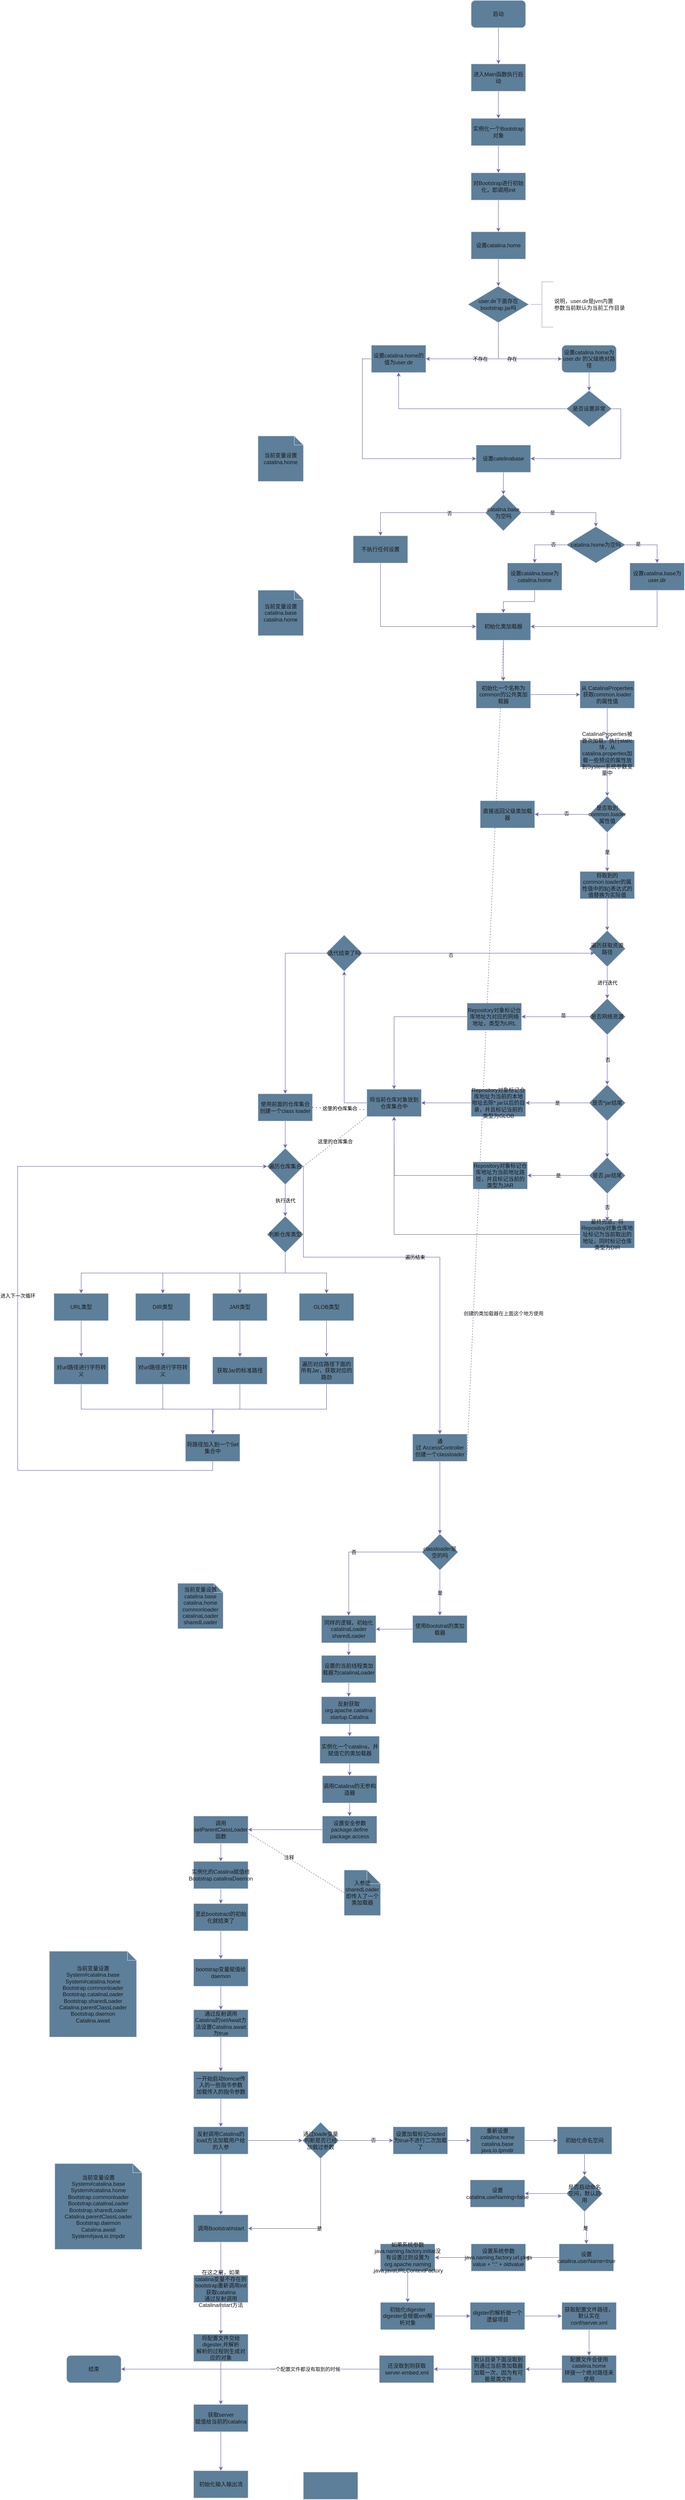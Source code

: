 <mxfile version="21.1.4" type="device">
  <diagram id="e-pBkrpbnY8NPdVdfqIC" name="第 1 页">
    <mxGraphModel dx="2447" dy="911" grid="0" gridSize="10" guides="1" tooltips="1" connect="1" arrows="1" fold="1" page="1" pageScale="1" pageWidth="827" pageHeight="1169" math="0" shadow="0">
      <root>
        <mxCell id="0" />
        <mxCell id="1" parent="0" />
        <mxCell id="U3CgeFYzsj9sVmjudT3m-1" value="" style="edgeStyle=orthogonalEdgeStyle;rounded=0;orthogonalLoop=1;jettySize=auto;html=1;strokeColor=#736CA8;fontColor=default;labelBackgroundColor=none;" parent="1" target="BfhJu4IEJNAQUDajSIIz-1" edge="1">
          <mxGeometry relative="1" as="geometry">
            <mxPoint x="410" y="60" as="sourcePoint" />
          </mxGeometry>
        </mxCell>
        <mxCell id="U3CgeFYzsj9sVmjudT3m-6" value="" style="edgeStyle=orthogonalEdgeStyle;rounded=0;orthogonalLoop=1;jettySize=auto;html=1;strokeColor=#736CA8;fontColor=default;labelBackgroundColor=none;" parent="1" source="BfhJu4IEJNAQUDajSIIz-1" target="U3CgeFYzsj9sVmjudT3m-3" edge="1">
          <mxGeometry relative="1" as="geometry" />
        </mxCell>
        <mxCell id="BfhJu4IEJNAQUDajSIIz-1" value="进入Main函数执行启动" style="rounded=0;whiteSpace=wrap;html=1;labelBackgroundColor=none;fillColor=#5D7F99;strokeColor=#D0CEE2;fontColor=#1A1A1A;" parent="1" vertex="1">
          <mxGeometry x="350" y="140" width="120" height="60" as="geometry" />
        </mxCell>
        <mxCell id="U3CgeFYzsj9sVmjudT3m-7" value="" style="edgeStyle=orthogonalEdgeStyle;rounded=0;orthogonalLoop=1;jettySize=auto;html=1;strokeColor=#736CA8;fontColor=default;labelBackgroundColor=none;" parent="1" source="U3CgeFYzsj9sVmjudT3m-3" target="U3CgeFYzsj9sVmjudT3m-4" edge="1">
          <mxGeometry relative="1" as="geometry" />
        </mxCell>
        <mxCell id="U3CgeFYzsj9sVmjudT3m-3" value="实例化一个Bootstrap对象" style="rounded=0;whiteSpace=wrap;html=1;strokeColor=#D0CEE2;fontColor=#1A1A1A;fillColor=#5D7F99;labelBackgroundColor=none;" parent="1" vertex="1">
          <mxGeometry x="350" y="260" width="120" height="60" as="geometry" />
        </mxCell>
        <mxCell id="U3CgeFYzsj9sVmjudT3m-53" style="edgeStyle=orthogonalEdgeStyle;rounded=0;orthogonalLoop=1;jettySize=auto;html=1;exitX=0.5;exitY=1;exitDx=0;exitDy=0;entryX=0.5;entryY=0;entryDx=0;entryDy=0;strokeColor=#736CA8;fontColor=default;labelBackgroundColor=none;" parent="1" source="U3CgeFYzsj9sVmjudT3m-4" target="U3CgeFYzsj9sVmjudT3m-8" edge="1">
          <mxGeometry relative="1" as="geometry" />
        </mxCell>
        <mxCell id="U3CgeFYzsj9sVmjudT3m-4" value="对Bootstrap进行初始化，即调用init" style="rounded=0;whiteSpace=wrap;html=1;strokeColor=#D0CEE2;fontColor=#1A1A1A;fillColor=#5D7F99;labelBackgroundColor=none;" parent="1" vertex="1">
          <mxGeometry x="350" y="380" width="120" height="60" as="geometry" />
        </mxCell>
        <mxCell id="U3CgeFYzsj9sVmjudT3m-5" value="启动" style="rounded=1;whiteSpace=wrap;html=1;strokeColor=#D0CEE2;fontColor=#1A1A1A;fillColor=#5D7F99;labelBackgroundColor=none;" parent="1" vertex="1">
          <mxGeometry x="350" width="120" height="60" as="geometry" />
        </mxCell>
        <mxCell id="U3CgeFYzsj9sVmjudT3m-54" style="edgeStyle=orthogonalEdgeStyle;rounded=0;orthogonalLoop=1;jettySize=auto;html=1;exitX=0.5;exitY=1;exitDx=0;exitDy=0;entryX=0.5;entryY=0;entryDx=0;entryDy=0;strokeColor=#736CA8;fontColor=default;labelBackgroundColor=none;" parent="1" source="U3CgeFYzsj9sVmjudT3m-8" target="U3CgeFYzsj9sVmjudT3m-9" edge="1">
          <mxGeometry relative="1" as="geometry" />
        </mxCell>
        <UserObject label="设置catalina.home" link="catalina.home" id="U3CgeFYzsj9sVmjudT3m-8">
          <mxCell style="rounded=0;whiteSpace=wrap;html=1;strokeColor=#D0CEE2;fontColor=#1A1A1A;fillColor=#5D7F99;labelBackgroundColor=none;" parent="1" vertex="1">
            <mxGeometry x="350" y="510" width="120" height="60" as="geometry" />
          </mxCell>
        </UserObject>
        <mxCell id="U3CgeFYzsj9sVmjudT3m-18" value="不存在" style="edgeStyle=orthogonalEdgeStyle;rounded=0;orthogonalLoop=1;jettySize=auto;html=1;strokeColor=#736CA8;fontColor=default;entryX=1;entryY=0.5;entryDx=0;entryDy=0;exitX=0.5;exitY=1;exitDx=0;exitDy=0;labelBackgroundColor=none;" parent="1" source="U3CgeFYzsj9sVmjudT3m-9" target="U3CgeFYzsj9sVmjudT3m-11" edge="1">
          <mxGeometry relative="1" as="geometry">
            <mxPoint x="380" y="820" as="targetPoint" />
          </mxGeometry>
        </mxCell>
        <mxCell id="U3CgeFYzsj9sVmjudT3m-22" value="存在" style="edgeStyle=orthogonalEdgeStyle;rounded=0;orthogonalLoop=1;jettySize=auto;html=1;exitX=0.5;exitY=1;exitDx=0;exitDy=0;entryX=0;entryY=0.5;entryDx=0;entryDy=0;strokeColor=#736CA8;fontColor=default;labelBackgroundColor=none;" parent="1" source="U3CgeFYzsj9sVmjudT3m-9" target="U3CgeFYzsj9sVmjudT3m-16" edge="1">
          <mxGeometry relative="1" as="geometry" />
        </mxCell>
        <mxCell id="U3CgeFYzsj9sVmjudT3m-9" value="user.dir下面存在bootstrap.jar吗" style="rhombus;whiteSpace=wrap;html=1;strokeColor=#D0CEE2;fontColor=#1A1A1A;fillColor=#5D7F99;labelBackgroundColor=none;" parent="1" vertex="1">
          <mxGeometry x="343" y="630" width="134" height="80" as="geometry" />
        </mxCell>
        <mxCell id="U3CgeFYzsj9sVmjudT3m-29" style="edgeStyle=orthogonalEdgeStyle;rounded=0;orthogonalLoop=1;jettySize=auto;html=1;exitX=0;exitY=0.5;exitDx=0;exitDy=0;entryX=0;entryY=0.5;entryDx=0;entryDy=0;strokeColor=#736CA8;fontColor=default;labelBackgroundColor=none;" parent="1" source="U3CgeFYzsj9sVmjudT3m-11" target="U3CgeFYzsj9sVmjudT3m-27" edge="1">
          <mxGeometry relative="1" as="geometry" />
        </mxCell>
        <mxCell id="U3CgeFYzsj9sVmjudT3m-11" value="设置catalina.home的值为user.dir" style="rounded=0;whiteSpace=wrap;html=1;strokeColor=#D0CEE2;fontColor=#1A1A1A;fillColor=#5D7F99;labelBackgroundColor=none;" parent="1" vertex="1">
          <mxGeometry x="130" y="760" width="120" height="60" as="geometry" />
        </mxCell>
        <mxCell id="U3CgeFYzsj9sVmjudT3m-15" value="说明，user.dir是jvm内置&lt;br&gt;参数当前默认为当前工作目录" style="strokeWidth=2;html=1;shape=mxgraph.flowchart.annotation_2;align=left;labelPosition=right;pointerEvents=1;strokeColor=#D0CEE2;fontColor=#1A1A1A;fillColor=#5D7F99;labelBackgroundColor=none;" parent="1" vertex="1">
          <mxGeometry x="481" y="620" width="50" height="100" as="geometry" />
        </mxCell>
        <mxCell id="U3CgeFYzsj9sVmjudT3m-26" style="edgeStyle=orthogonalEdgeStyle;rounded=0;orthogonalLoop=1;jettySize=auto;html=1;exitX=0.5;exitY=1;exitDx=0;exitDy=0;strokeColor=#736CA8;fontColor=default;labelBackgroundColor=none;" parent="1" source="U3CgeFYzsj9sVmjudT3m-16" target="U3CgeFYzsj9sVmjudT3m-24" edge="1">
          <mxGeometry relative="1" as="geometry" />
        </mxCell>
        <mxCell id="U3CgeFYzsj9sVmjudT3m-16" value="设置catalina.home为user.dir 的父级绝对路径" style="rounded=1;whiteSpace=wrap;html=1;strokeColor=#D0CEE2;fontColor=#1A1A1A;fillColor=#5D7F99;labelBackgroundColor=none;" parent="1" vertex="1">
          <mxGeometry x="550" y="760" width="120" height="60" as="geometry" />
        </mxCell>
        <mxCell id="U3CgeFYzsj9sVmjudT3m-25" style="edgeStyle=orthogonalEdgeStyle;rounded=0;orthogonalLoop=1;jettySize=auto;html=1;exitX=0;exitY=0.5;exitDx=0;exitDy=0;strokeColor=#736CA8;fontColor=default;labelBackgroundColor=none;" parent="1" source="U3CgeFYzsj9sVmjudT3m-24" target="U3CgeFYzsj9sVmjudT3m-11" edge="1">
          <mxGeometry relative="1" as="geometry" />
        </mxCell>
        <mxCell id="U3CgeFYzsj9sVmjudT3m-28" style="edgeStyle=orthogonalEdgeStyle;rounded=0;orthogonalLoop=1;jettySize=auto;html=1;exitX=1;exitY=0.5;exitDx=0;exitDy=0;entryX=1;entryY=0.5;entryDx=0;entryDy=0;strokeColor=#736CA8;fontColor=default;labelBackgroundColor=none;" parent="1" source="U3CgeFYzsj9sVmjudT3m-24" target="U3CgeFYzsj9sVmjudT3m-27" edge="1">
          <mxGeometry relative="1" as="geometry" />
        </mxCell>
        <mxCell id="U3CgeFYzsj9sVmjudT3m-24" value="是否设置异常" style="rhombus;whiteSpace=wrap;html=1;strokeColor=#D0CEE2;fontColor=#1A1A1A;fillColor=#5D7F99;labelBackgroundColor=none;" parent="1" vertex="1">
          <mxGeometry x="560" y="860" width="100" height="80" as="geometry" />
        </mxCell>
        <mxCell id="U3CgeFYzsj9sVmjudT3m-52" style="edgeStyle=orthogonalEdgeStyle;rounded=0;orthogonalLoop=1;jettySize=auto;html=1;exitX=0.5;exitY=1;exitDx=0;exitDy=0;entryX=0.5;entryY=0;entryDx=0;entryDy=0;strokeColor=#736CA8;fontColor=default;labelBackgroundColor=none;" parent="1" source="U3CgeFYzsj9sVmjudT3m-27" target="U3CgeFYzsj9sVmjudT3m-30" edge="1">
          <mxGeometry relative="1" as="geometry" />
        </mxCell>
        <mxCell id="U3CgeFYzsj9sVmjudT3m-27" value="设置catelinabase" style="rounded=0;whiteSpace=wrap;html=1;strokeColor=#D0CEE2;fontColor=#1A1A1A;fillColor=#5D7F99;labelBackgroundColor=none;" parent="1" vertex="1">
          <mxGeometry x="361" y="980" width="120" height="60" as="geometry" />
        </mxCell>
        <mxCell id="U3CgeFYzsj9sVmjudT3m-32" style="edgeStyle=orthogonalEdgeStyle;rounded=0;orthogonalLoop=1;jettySize=auto;html=1;exitX=0;exitY=0.5;exitDx=0;exitDy=0;entryX=0.5;entryY=0;entryDx=0;entryDy=0;strokeColor=#736CA8;fontColor=default;labelBackgroundColor=none;" parent="1" source="U3CgeFYzsj9sVmjudT3m-30" target="U3CgeFYzsj9sVmjudT3m-31" edge="1">
          <mxGeometry relative="1" as="geometry" />
        </mxCell>
        <mxCell id="U3CgeFYzsj9sVmjudT3m-38" value="否" style="edgeLabel;html=1;align=center;verticalAlign=middle;resizable=0;points=[];fontColor=#1A1A1A;labelBackgroundColor=none;" parent="U3CgeFYzsj9sVmjudT3m-32" vertex="1" connectable="0">
          <mxGeometry x="-0.439" y="1" relative="1" as="geometry">
            <mxPoint as="offset" />
          </mxGeometry>
        </mxCell>
        <mxCell id="U3CgeFYzsj9sVmjudT3m-37" style="edgeStyle=orthogonalEdgeStyle;rounded=0;orthogonalLoop=1;jettySize=auto;html=1;exitX=1;exitY=0.5;exitDx=0;exitDy=0;entryX=0.5;entryY=0;entryDx=0;entryDy=0;strokeColor=#736CA8;fontColor=default;labelBackgroundColor=none;" parent="1" source="U3CgeFYzsj9sVmjudT3m-30" target="U3CgeFYzsj9sVmjudT3m-35" edge="1">
          <mxGeometry relative="1" as="geometry" />
        </mxCell>
        <mxCell id="U3CgeFYzsj9sVmjudT3m-39" value="是" style="edgeLabel;html=1;align=center;verticalAlign=middle;resizable=0;points=[];fontColor=#1A1A1A;labelBackgroundColor=none;" parent="U3CgeFYzsj9sVmjudT3m-37" vertex="1" connectable="0">
          <mxGeometry x="-0.306" relative="1" as="geometry">
            <mxPoint as="offset" />
          </mxGeometry>
        </mxCell>
        <mxCell id="U3CgeFYzsj9sVmjudT3m-30" value="catalina.base为空吗" style="rhombus;whiteSpace=wrap;html=1;strokeColor=#D0CEE2;fontColor=#1A1A1A;fillColor=#5D7F99;labelBackgroundColor=none;" parent="1" vertex="1">
          <mxGeometry x="381" y="1089" width="80" height="80" as="geometry" />
        </mxCell>
        <mxCell id="U3CgeFYzsj9sVmjudT3m-45" style="edgeStyle=orthogonalEdgeStyle;rounded=0;orthogonalLoop=1;jettySize=auto;html=1;exitX=0.5;exitY=1;exitDx=0;exitDy=0;entryX=0;entryY=0.5;entryDx=0;entryDy=0;strokeColor=#736CA8;fontColor=default;labelBackgroundColor=none;" parent="1" source="U3CgeFYzsj9sVmjudT3m-31" target="U3CgeFYzsj9sVmjudT3m-42" edge="1">
          <mxGeometry relative="1" as="geometry" />
        </mxCell>
        <mxCell id="U3CgeFYzsj9sVmjudT3m-31" value="不执行任何设置" style="rounded=0;whiteSpace=wrap;html=1;strokeColor=#D0CEE2;fontColor=#1A1A1A;fillColor=#5D7F99;labelBackgroundColor=none;" parent="1" vertex="1">
          <mxGeometry x="90" y="1180" width="120" height="60" as="geometry" />
        </mxCell>
        <mxCell id="U3CgeFYzsj9sVmjudT3m-43" style="edgeStyle=orthogonalEdgeStyle;rounded=0;orthogonalLoop=1;jettySize=auto;html=1;exitX=0;exitY=0.5;exitDx=0;exitDy=0;entryX=0.5;entryY=0;entryDx=0;entryDy=0;strokeColor=#736CA8;fontColor=default;labelBackgroundColor=none;" parent="1" source="U3CgeFYzsj9sVmjudT3m-35" target="U3CgeFYzsj9sVmjudT3m-40" edge="1">
          <mxGeometry relative="1" as="geometry" />
        </mxCell>
        <mxCell id="U3CgeFYzsj9sVmjudT3m-48" value="否" style="edgeLabel;html=1;align=center;verticalAlign=middle;resizable=0;points=[];fontColor=#1A1A1A;labelBackgroundColor=none;" parent="U3CgeFYzsj9sVmjudT3m-43" vertex="1" connectable="0">
          <mxGeometry x="-0.463" y="-1" relative="1" as="geometry">
            <mxPoint as="offset" />
          </mxGeometry>
        </mxCell>
        <mxCell id="U3CgeFYzsj9sVmjudT3m-44" style="edgeStyle=orthogonalEdgeStyle;rounded=0;orthogonalLoop=1;jettySize=auto;html=1;exitX=1;exitY=0.5;exitDx=0;exitDy=0;entryX=0.5;entryY=0;entryDx=0;entryDy=0;strokeColor=#736CA8;fontColor=default;labelBackgroundColor=none;" parent="1" source="U3CgeFYzsj9sVmjudT3m-35" target="U3CgeFYzsj9sVmjudT3m-41" edge="1">
          <mxGeometry relative="1" as="geometry" />
        </mxCell>
        <mxCell id="U3CgeFYzsj9sVmjudT3m-49" value="是" style="edgeLabel;html=1;align=center;verticalAlign=middle;resizable=0;points=[];fontColor=#1A1A1A;labelBackgroundColor=none;" parent="U3CgeFYzsj9sVmjudT3m-44" vertex="1" connectable="0">
          <mxGeometry x="-0.49" y="2" relative="1" as="geometry">
            <mxPoint as="offset" />
          </mxGeometry>
        </mxCell>
        <mxCell id="U3CgeFYzsj9sVmjudT3m-35" value="catalina.home为空吗" style="rhombus;whiteSpace=wrap;html=1;strokeColor=#D0CEE2;fontColor=#1A1A1A;fillColor=#5D7F99;labelBackgroundColor=none;" parent="1" vertex="1">
          <mxGeometry x="560" y="1160" width="130" height="80" as="geometry" />
        </mxCell>
        <mxCell id="U3CgeFYzsj9sVmjudT3m-46" style="edgeStyle=orthogonalEdgeStyle;rounded=0;orthogonalLoop=1;jettySize=auto;html=1;exitX=0.5;exitY=1;exitDx=0;exitDy=0;entryX=0.5;entryY=0;entryDx=0;entryDy=0;strokeColor=#736CA8;fontColor=default;labelBackgroundColor=none;" parent="1" source="U3CgeFYzsj9sVmjudT3m-40" target="U3CgeFYzsj9sVmjudT3m-42" edge="1">
          <mxGeometry relative="1" as="geometry" />
        </mxCell>
        <mxCell id="U3CgeFYzsj9sVmjudT3m-40" value="设置catalina.base为catalina.home" style="rounded=0;whiteSpace=wrap;html=1;strokeColor=#D0CEE2;fontColor=#1A1A1A;fillColor=#5D7F99;labelBackgroundColor=none;" parent="1" vertex="1">
          <mxGeometry x="430" y="1240" width="120" height="60" as="geometry" />
        </mxCell>
        <mxCell id="U3CgeFYzsj9sVmjudT3m-47" style="edgeStyle=orthogonalEdgeStyle;rounded=0;orthogonalLoop=1;jettySize=auto;html=1;exitX=0.5;exitY=1;exitDx=0;exitDy=0;entryX=1;entryY=0.5;entryDx=0;entryDy=0;strokeColor=#736CA8;fontColor=default;labelBackgroundColor=none;" parent="1" source="U3CgeFYzsj9sVmjudT3m-41" target="U3CgeFYzsj9sVmjudT3m-42" edge="1">
          <mxGeometry relative="1" as="geometry" />
        </mxCell>
        <mxCell id="U3CgeFYzsj9sVmjudT3m-41" value="设置catalina.base为user.dir" style="rounded=0;whiteSpace=wrap;html=1;strokeColor=#D0CEE2;fontColor=#1A1A1A;fillColor=#5D7F99;labelBackgroundColor=none;" parent="1" vertex="1">
          <mxGeometry x="700" y="1240" width="120" height="60" as="geometry" />
        </mxCell>
        <mxCell id="U3CgeFYzsj9sVmjudT3m-51" style="edgeStyle=orthogonalEdgeStyle;rounded=0;orthogonalLoop=1;jettySize=auto;html=1;exitX=0.5;exitY=1;exitDx=0;exitDy=0;strokeColor=#736CA8;fontColor=default;labelBackgroundColor=none;" parent="1" source="U3CgeFYzsj9sVmjudT3m-42" target="U3CgeFYzsj9sVmjudT3m-50" edge="1">
          <mxGeometry relative="1" as="geometry" />
        </mxCell>
        <mxCell id="U3CgeFYzsj9sVmjudT3m-42" value="初始化类加载器" style="rounded=0;whiteSpace=wrap;html=1;strokeColor=#D0CEE2;fontColor=#1A1A1A;fillColor=#5D7F99;labelBackgroundColor=none;" parent="1" vertex="1">
          <mxGeometry x="361" y="1350" width="120" height="60" as="geometry" />
        </mxCell>
        <mxCell id="U3CgeFYzsj9sVmjudT3m-61" value="" style="edgeStyle=orthogonalEdgeStyle;rounded=0;orthogonalLoop=1;jettySize=auto;html=1;strokeColor=#736CA8;fontColor=default;labelBackgroundColor=none;" parent="1" source="U3CgeFYzsj9sVmjudT3m-50" target="U3CgeFYzsj9sVmjudT3m-58" edge="1">
          <mxGeometry relative="1" as="geometry" />
        </mxCell>
        <mxCell id="U3CgeFYzsj9sVmjudT3m-50" value="初始化一个名称为common的&lt;span style=&quot;background-color: initial;&quot;&gt;公共类加载器&lt;/span&gt;" style="rounded=0;whiteSpace=wrap;html=1;strokeColor=#D0CEE2;fontColor=#1A1A1A;fillColor=#5D7F99;labelBackgroundColor=none;" parent="1" vertex="1">
          <mxGeometry x="361" y="1500" width="120" height="60" as="geometry" />
        </mxCell>
        <mxCell id="U3CgeFYzsj9sVmjudT3m-55" value="当前变量设置&lt;br&gt;catalina.home" style="shape=note;size=20;whiteSpace=wrap;html=1;strokeColor=#D0CEE2;fontColor=#1A1A1A;fillColor=#5D7F99;labelBackgroundColor=none;" parent="1" vertex="1">
          <mxGeometry x="-120" y="960" width="100" height="100" as="geometry" />
        </mxCell>
        <mxCell id="U3CgeFYzsj9sVmjudT3m-56" value="当前变量设置&lt;br&gt;catalina.base&lt;br&gt;catalina.home" style="shape=note;size=20;whiteSpace=wrap;html=1;strokeColor=#D0CEE2;fontColor=#1A1A1A;fillColor=#5D7F99;labelBackgroundColor=none;" parent="1" vertex="1">
          <mxGeometry x="-120" y="1300" width="100" height="100" as="geometry" />
        </mxCell>
        <mxCell id="U3CgeFYzsj9sVmjudT3m-62" value="" style="edgeStyle=orthogonalEdgeStyle;rounded=0;orthogonalLoop=1;jettySize=auto;html=1;strokeColor=#736CA8;fontColor=default;labelBackgroundColor=none;" parent="1" source="U3CgeFYzsj9sVmjudT3m-58" target="U3CgeFYzsj9sVmjudT3m-60" edge="1">
          <mxGeometry relative="1" as="geometry" />
        </mxCell>
        <mxCell id="U3CgeFYzsj9sVmjudT3m-58" value="从&amp;nbsp;CatalinaProperties 获取common.loader的属性值" style="rounded=0;whiteSpace=wrap;html=1;strokeColor=#D0CEE2;fontColor=#1A1A1A;fillColor=#5D7F99;labelBackgroundColor=none;" parent="1" vertex="1">
          <mxGeometry x="590" y="1500" width="120" height="60" as="geometry" />
        </mxCell>
        <mxCell id="U3CgeFYzsj9sVmjudT3m-64" value="" style="edgeStyle=orthogonalEdgeStyle;rounded=0;orthogonalLoop=1;jettySize=auto;html=1;strokeColor=#736CA8;fontColor=default;labelBackgroundColor=none;" parent="1" source="U3CgeFYzsj9sVmjudT3m-60" target="U3CgeFYzsj9sVmjudT3m-63" edge="1">
          <mxGeometry relative="1" as="geometry" />
        </mxCell>
        <mxCell id="U3CgeFYzsj9sVmjudT3m-60" value="CatalinaProperties被首次加载，执行static块，从catalina.properties加载一些预设的属性放到System系统参数变量中" style="rounded=0;whiteSpace=wrap;html=1;strokeColor=#D0CEE2;fontColor=#1A1A1A;fillColor=#5D7F99;labelBackgroundColor=none;" parent="1" vertex="1">
          <mxGeometry x="590" y="1630" width="120" height="60" as="geometry" />
        </mxCell>
        <mxCell id="U3CgeFYzsj9sVmjudT3m-66" style="edgeStyle=orthogonalEdgeStyle;rounded=0;orthogonalLoop=1;jettySize=auto;html=1;exitX=0;exitY=0.5;exitDx=0;exitDy=0;entryX=1;entryY=0.5;entryDx=0;entryDy=0;strokeColor=#736CA8;fontColor=default;labelBackgroundColor=none;" parent="1" source="U3CgeFYzsj9sVmjudT3m-63" target="U3CgeFYzsj9sVmjudT3m-65" edge="1">
          <mxGeometry relative="1" as="geometry" />
        </mxCell>
        <mxCell id="U3CgeFYzsj9sVmjudT3m-68" value="否" style="edgeLabel;html=1;align=center;verticalAlign=middle;resizable=0;points=[];fontColor=#1A1A1A;labelBackgroundColor=none;" parent="U3CgeFYzsj9sVmjudT3m-66" vertex="1" connectable="0">
          <mxGeometry x="-0.167" y="-2" relative="1" as="geometry">
            <mxPoint as="offset" />
          </mxGeometry>
        </mxCell>
        <mxCell id="U3CgeFYzsj9sVmjudT3m-69" value="是" style="edgeStyle=orthogonalEdgeStyle;rounded=0;orthogonalLoop=1;jettySize=auto;html=1;strokeColor=#736CA8;fontColor=default;labelBackgroundColor=none;" parent="1" source="U3CgeFYzsj9sVmjudT3m-63" target="U3CgeFYzsj9sVmjudT3m-67" edge="1">
          <mxGeometry relative="1" as="geometry">
            <Array as="points">
              <mxPoint x="650" y="1870" />
              <mxPoint x="650" y="1870" />
            </Array>
          </mxGeometry>
        </mxCell>
        <mxCell id="U3CgeFYzsj9sVmjudT3m-63" value="是否取到common.loader属性值" style="rhombus;whiteSpace=wrap;html=1;strokeColor=#D0CEE2;fontColor=#1A1A1A;fillColor=#5D7F99;labelBackgroundColor=none;" parent="1" vertex="1">
          <mxGeometry x="610" y="1754" width="80" height="80" as="geometry" />
        </mxCell>
        <mxCell id="U3CgeFYzsj9sVmjudT3m-65" value="直接返回父级类加载器" style="rounded=0;whiteSpace=wrap;html=1;strokeColor=#D0CEE2;fontColor=#1A1A1A;fillColor=#5D7F99;labelBackgroundColor=none;" parent="1" vertex="1">
          <mxGeometry x="370" y="1764" width="120" height="60" as="geometry" />
        </mxCell>
        <mxCell id="U3CgeFYzsj9sVmjudT3m-107" style="edgeStyle=orthogonalEdgeStyle;rounded=0;orthogonalLoop=1;jettySize=auto;html=1;exitX=0.5;exitY=1;exitDx=0;exitDy=0;entryX=0.5;entryY=0;entryDx=0;entryDy=0;strokeColor=#736CA8;fontColor=default;labelBackgroundColor=none;" parent="1" source="U3CgeFYzsj9sVmjudT3m-67" target="U3CgeFYzsj9sVmjudT3m-73" edge="1">
          <mxGeometry relative="1" as="geometry" />
        </mxCell>
        <mxCell id="U3CgeFYzsj9sVmjudT3m-67" value="将取到的common.loader的属性值中的${}表达式的值替换为实际值" style="rounded=0;whiteSpace=wrap;html=1;strokeColor=#D0CEE2;fontColor=#1A1A1A;fillColor=#5D7F99;labelBackgroundColor=none;" parent="1" vertex="1">
          <mxGeometry x="590" y="1920" width="120" height="60" as="geometry" />
        </mxCell>
        <mxCell id="U3CgeFYzsj9sVmjudT3m-79" value="进行迭代" style="edgeStyle=orthogonalEdgeStyle;rounded=0;orthogonalLoop=1;jettySize=auto;html=1;strokeColor=#736CA8;fontColor=default;labelBackgroundColor=none;" parent="1" source="U3CgeFYzsj9sVmjudT3m-73" target="U3CgeFYzsj9sVmjudT3m-75" edge="1">
          <mxGeometry relative="1" as="geometry">
            <Array as="points">
              <mxPoint x="650" y="2160" />
              <mxPoint x="650" y="2160" />
            </Array>
          </mxGeometry>
        </mxCell>
        <mxCell id="U3CgeFYzsj9sVmjudT3m-73" value="遍历获取资源路径" style="rhombus;whiteSpace=wrap;html=1;strokeColor=#D0CEE2;fontColor=#1A1A1A;fillColor=#5D7F99;labelBackgroundColor=none;" parent="1" vertex="1">
          <mxGeometry x="610" y="2050" width="80" height="80" as="geometry" />
        </mxCell>
        <mxCell id="U3CgeFYzsj9sVmjudT3m-80" value="否" style="edgeStyle=orthogonalEdgeStyle;rounded=0;orthogonalLoop=1;jettySize=auto;html=1;strokeColor=#736CA8;fontColor=default;labelBackgroundColor=none;" parent="1" source="U3CgeFYzsj9sVmjudT3m-75" edge="1">
          <mxGeometry relative="1" as="geometry">
            <mxPoint x="650" y="2390" as="targetPoint" />
          </mxGeometry>
        </mxCell>
        <mxCell id="U3CgeFYzsj9sVmjudT3m-91" style="edgeStyle=orthogonalEdgeStyle;rounded=0;orthogonalLoop=1;jettySize=auto;html=1;exitX=0;exitY=0.5;exitDx=0;exitDy=0;entryX=1;entryY=0.5;entryDx=0;entryDy=0;strokeColor=#736CA8;fontColor=default;labelBackgroundColor=none;" parent="1" source="U3CgeFYzsj9sVmjudT3m-75" target="U3CgeFYzsj9sVmjudT3m-78" edge="1">
          <mxGeometry relative="1" as="geometry" />
        </mxCell>
        <mxCell id="U3CgeFYzsj9sVmjudT3m-92" value="是" style="edgeLabel;html=1;align=center;verticalAlign=middle;resizable=0;points=[];fontColor=#1A1A1A;labelBackgroundColor=none;" parent="U3CgeFYzsj9sVmjudT3m-91" vertex="1" connectable="0">
          <mxGeometry x="-0.235" y="-3" relative="1" as="geometry">
            <mxPoint as="offset" />
          </mxGeometry>
        </mxCell>
        <mxCell id="U3CgeFYzsj9sVmjudT3m-75" value="是否网络资源" style="rhombus;whiteSpace=wrap;html=1;strokeColor=#D0CEE2;fontColor=#1A1A1A;fillColor=#5D7F99;labelBackgroundColor=none;" parent="1" vertex="1">
          <mxGeometry x="610" y="2200" width="80" height="80" as="geometry" />
        </mxCell>
        <mxCell id="U3CgeFYzsj9sVmjudT3m-98" style="edgeStyle=orthogonalEdgeStyle;rounded=0;orthogonalLoop=1;jettySize=auto;html=1;exitX=0;exitY=0.5;exitDx=0;exitDy=0;strokeColor=#736CA8;fontColor=default;labelBackgroundColor=none;" parent="1" source="U3CgeFYzsj9sVmjudT3m-78" target="U3CgeFYzsj9sVmjudT3m-94" edge="1">
          <mxGeometry relative="1" as="geometry" />
        </mxCell>
        <mxCell id="U3CgeFYzsj9sVmjudT3m-78" value="Repository对象标记仓库地址为对应的网络地址，类型为URL" style="rounded=0;whiteSpace=wrap;html=1;strokeColor=#D0CEE2;fontColor=#1A1A1A;fillColor=#5D7F99;labelBackgroundColor=none;" parent="1" vertex="1">
          <mxGeometry x="341" y="2210" width="120" height="60" as="geometry" />
        </mxCell>
        <mxCell id="U3CgeFYzsj9sVmjudT3m-87" value="是" style="edgeStyle=orthogonalEdgeStyle;rounded=0;orthogonalLoop=1;jettySize=auto;html=1;exitX=0;exitY=0.5;exitDx=0;exitDy=0;strokeColor=#736CA8;fontColor=default;labelBackgroundColor=none;" parent="1" source="U3CgeFYzsj9sVmjudT3m-81" target="U3CgeFYzsj9sVmjudT3m-85" edge="1">
          <mxGeometry relative="1" as="geometry" />
        </mxCell>
        <mxCell id="U3CgeFYzsj9sVmjudT3m-90" style="edgeStyle=orthogonalEdgeStyle;rounded=0;orthogonalLoop=1;jettySize=auto;html=1;exitX=0.5;exitY=1;exitDx=0;exitDy=0;entryX=0.5;entryY=0;entryDx=0;entryDy=0;strokeColor=#736CA8;fontColor=default;labelBackgroundColor=none;" parent="1" source="U3CgeFYzsj9sVmjudT3m-81" target="U3CgeFYzsj9sVmjudT3m-82" edge="1">
          <mxGeometry relative="1" as="geometry" />
        </mxCell>
        <mxCell id="U3CgeFYzsj9sVmjudT3m-81" value="是否*jar结尾" style="rhombus;whiteSpace=wrap;html=1;strokeColor=#D0CEE2;fontColor=#1A1A1A;fillColor=#5D7F99;labelBackgroundColor=none;" parent="1" vertex="1">
          <mxGeometry x="610" y="2390" width="80" height="80" as="geometry" />
        </mxCell>
        <mxCell id="U3CgeFYzsj9sVmjudT3m-88" value="是" style="edgeStyle=orthogonalEdgeStyle;rounded=0;orthogonalLoop=1;jettySize=auto;html=1;exitX=0;exitY=0.5;exitDx=0;exitDy=0;strokeColor=#736CA8;fontColor=default;labelBackgroundColor=none;" parent="1" source="U3CgeFYzsj9sVmjudT3m-82" target="U3CgeFYzsj9sVmjudT3m-86" edge="1">
          <mxGeometry relative="1" as="geometry" />
        </mxCell>
        <mxCell id="U3CgeFYzsj9sVmjudT3m-89" value="否" style="edgeStyle=orthogonalEdgeStyle;rounded=0;orthogonalLoop=1;jettySize=auto;html=1;exitX=0.5;exitY=1;exitDx=0;exitDy=0;strokeColor=#736CA8;fontColor=default;labelBackgroundColor=none;" parent="1" source="U3CgeFYzsj9sVmjudT3m-82" target="U3CgeFYzsj9sVmjudT3m-83" edge="1">
          <mxGeometry relative="1" as="geometry" />
        </mxCell>
        <mxCell id="U3CgeFYzsj9sVmjudT3m-82" value="是否.jar结尾" style="rhombus;whiteSpace=wrap;html=1;strokeColor=#D0CEE2;fontColor=#1A1A1A;fillColor=#5D7F99;labelBackgroundColor=none;" parent="1" vertex="1">
          <mxGeometry x="610" y="2550" width="80" height="80" as="geometry" />
        </mxCell>
        <mxCell id="U3CgeFYzsj9sVmjudT3m-95" style="edgeStyle=orthogonalEdgeStyle;rounded=0;orthogonalLoop=1;jettySize=auto;html=1;exitX=0;exitY=0.5;exitDx=0;exitDy=0;strokeColor=#736CA8;fontColor=default;labelBackgroundColor=none;" parent="1" source="U3CgeFYzsj9sVmjudT3m-83" target="U3CgeFYzsj9sVmjudT3m-94" edge="1">
          <mxGeometry relative="1" as="geometry" />
        </mxCell>
        <mxCell id="U3CgeFYzsj9sVmjudT3m-83" value="最终兜底，将Repositoy对象仓库地址标记为当前取出的地址，同时标记仓库类型为DIR" style="rounded=0;whiteSpace=wrap;html=1;strokeColor=#D0CEE2;fontColor=#1A1A1A;fillColor=#5D7F99;labelBackgroundColor=none;" parent="1" vertex="1">
          <mxGeometry x="590" y="2690" width="120" height="60" as="geometry" />
        </mxCell>
        <mxCell id="U3CgeFYzsj9sVmjudT3m-97" style="edgeStyle=orthogonalEdgeStyle;rounded=0;orthogonalLoop=1;jettySize=auto;html=1;exitX=0;exitY=0.5;exitDx=0;exitDy=0;entryX=1;entryY=0.5;entryDx=0;entryDy=0;strokeColor=#736CA8;fontColor=default;labelBackgroundColor=none;" parent="1" source="U3CgeFYzsj9sVmjudT3m-85" target="U3CgeFYzsj9sVmjudT3m-94" edge="1">
          <mxGeometry relative="1" as="geometry" />
        </mxCell>
        <mxCell id="U3CgeFYzsj9sVmjudT3m-85" value="Repository对象标记仓库地址为当前的本地地址去除*.jar以后的目录，并且标记当前的类型为GLOB" style="rounded=0;whiteSpace=wrap;html=1;strokeColor=#D0CEE2;fontColor=#1A1A1A;fillColor=#5D7F99;labelBackgroundColor=none;" parent="1" vertex="1">
          <mxGeometry x="350" y="2400" width="120" height="60" as="geometry" />
        </mxCell>
        <mxCell id="U3CgeFYzsj9sVmjudT3m-96" style="edgeStyle=orthogonalEdgeStyle;rounded=0;orthogonalLoop=1;jettySize=auto;html=1;exitX=0;exitY=0.5;exitDx=0;exitDy=0;strokeColor=#736CA8;fontColor=default;labelBackgroundColor=none;" parent="1" source="U3CgeFYzsj9sVmjudT3m-86" edge="1">
          <mxGeometry relative="1" as="geometry">
            <mxPoint x="180" y="2460" as="targetPoint" />
          </mxGeometry>
        </mxCell>
        <mxCell id="U3CgeFYzsj9sVmjudT3m-86" value="Repository对象标记仓库地址为当前地址路径，并且标记当前的类型为JAR" style="rounded=0;whiteSpace=wrap;html=1;strokeColor=#D0CEE2;fontColor=#1A1A1A;fillColor=#5D7F99;labelBackgroundColor=none;" parent="1" vertex="1">
          <mxGeometry x="354" y="2560" width="120" height="60" as="geometry" />
        </mxCell>
        <mxCell id="U3CgeFYzsj9sVmjudT3m-102" style="edgeStyle=orthogonalEdgeStyle;rounded=0;orthogonalLoop=1;jettySize=auto;html=1;exitX=0;exitY=0.5;exitDx=0;exitDy=0;strokeColor=#736CA8;fontColor=default;labelBackgroundColor=none;" parent="1" source="U3CgeFYzsj9sVmjudT3m-94" target="U3CgeFYzsj9sVmjudT3m-101" edge="1">
          <mxGeometry relative="1" as="geometry" />
        </mxCell>
        <mxCell id="U3CgeFYzsj9sVmjudT3m-94" value="将当前仓库对象放到仓库集合中" style="rounded=0;whiteSpace=wrap;html=1;strokeColor=#D0CEE2;fontColor=#1A1A1A;fillColor=#5D7F99;labelBackgroundColor=none;" parent="1" vertex="1">
          <mxGeometry x="120" y="2400" width="120" height="60" as="geometry" />
        </mxCell>
        <mxCell id="U3CgeFYzsj9sVmjudT3m-103" style="edgeStyle=orthogonalEdgeStyle;rounded=0;orthogonalLoop=1;jettySize=auto;html=1;exitX=1;exitY=0.5;exitDx=0;exitDy=0;entryX=0.15;entryY=0.625;entryDx=0;entryDy=0;entryPerimeter=0;strokeColor=#736CA8;fontColor=default;labelBackgroundColor=none;" parent="1" source="U3CgeFYzsj9sVmjudT3m-101" target="U3CgeFYzsj9sVmjudT3m-73" edge="1">
          <mxGeometry relative="1" as="geometry" />
        </mxCell>
        <mxCell id="U3CgeFYzsj9sVmjudT3m-106" value="否" style="edgeLabel;html=1;align=center;verticalAlign=middle;resizable=0;points=[];fontColor=#1A1A1A;labelBackgroundColor=none;" parent="U3CgeFYzsj9sVmjudT3m-103" vertex="1" connectable="0">
          <mxGeometry x="-0.238" y="-4" relative="1" as="geometry">
            <mxPoint as="offset" />
          </mxGeometry>
        </mxCell>
        <mxCell id="U3CgeFYzsj9sVmjudT3m-105" style="edgeStyle=orthogonalEdgeStyle;rounded=0;orthogonalLoop=1;jettySize=auto;html=1;exitX=0;exitY=0.5;exitDx=0;exitDy=0;entryX=0.5;entryY=0;entryDx=0;entryDy=0;strokeColor=#736CA8;fontColor=default;labelBackgroundColor=none;" parent="1" source="U3CgeFYzsj9sVmjudT3m-101" target="U3CgeFYzsj9sVmjudT3m-104" edge="1">
          <mxGeometry relative="1" as="geometry" />
        </mxCell>
        <mxCell id="U3CgeFYzsj9sVmjudT3m-101" value="迭代结束了吗" style="rhombus;whiteSpace=wrap;html=1;strokeColor=#D0CEE2;fontColor=#1A1A1A;fillColor=#5D7F99;labelBackgroundColor=none;" parent="1" vertex="1">
          <mxGeometry x="30" y="2060" width="80" height="80" as="geometry" />
        </mxCell>
        <mxCell id="U3CgeFYzsj9sVmjudT3m-113" style="edgeStyle=orthogonalEdgeStyle;rounded=0;orthogonalLoop=1;jettySize=auto;html=1;exitX=0.5;exitY=1;exitDx=0;exitDy=0;strokeColor=#736CA8;fontColor=default;labelBackgroundColor=none;" parent="1" source="U3CgeFYzsj9sVmjudT3m-104" target="U3CgeFYzsj9sVmjudT3m-111" edge="1">
          <mxGeometry relative="1" as="geometry" />
        </mxCell>
        <mxCell id="U3CgeFYzsj9sVmjudT3m-104" value="使用前面的仓库集合创建一个class loader" style="rounded=0;whiteSpace=wrap;html=1;strokeColor=#D0CEE2;fontColor=#1A1A1A;fillColor=#5D7F99;labelBackgroundColor=none;" parent="1" vertex="1">
          <mxGeometry x="-120" y="2410" width="120" height="60" as="geometry" />
        </mxCell>
        <mxCell id="U3CgeFYzsj9sVmjudT3m-108" value="这里的仓库集合" style="endArrow=none;dashed=1;html=1;dashPattern=1 3;strokeWidth=2;rounded=0;strokeColor=#736CA8;fontColor=default;exitX=1;exitY=0.5;exitDx=0;exitDy=0;entryX=0;entryY=0.75;entryDx=0;entryDy=0;labelBackgroundColor=none;" parent="1" source="U3CgeFYzsj9sVmjudT3m-104" target="U3CgeFYzsj9sVmjudT3m-94" edge="1">
          <mxGeometry width="50" height="50" relative="1" as="geometry">
            <mxPoint x="270" y="2590" as="sourcePoint" />
            <mxPoint x="320" y="2540" as="targetPoint" />
          </mxGeometry>
        </mxCell>
        <mxCell id="U3CgeFYzsj9sVmjudT3m-125" value="执行迭代" style="edgeStyle=orthogonalEdgeStyle;rounded=0;orthogonalLoop=1;jettySize=auto;html=1;exitX=0.5;exitY=1;exitDx=0;exitDy=0;strokeColor=#736CA8;fontColor=default;labelBackgroundColor=none;" parent="1" source="U3CgeFYzsj9sVmjudT3m-111" target="U3CgeFYzsj9sVmjudT3m-115" edge="1">
          <mxGeometry relative="1" as="geometry" />
        </mxCell>
        <mxCell id="U3CgeFYzsj9sVmjudT3m-144" value="遍历结束" style="edgeStyle=orthogonalEdgeStyle;rounded=0;orthogonalLoop=1;jettySize=auto;html=1;exitX=1;exitY=0.5;exitDx=0;exitDy=0;entryX=0.5;entryY=0;entryDx=0;entryDy=0;strokeColor=#736CA8;fontColor=default;labelBackgroundColor=none;" parent="1" source="U3CgeFYzsj9sVmjudT3m-111" target="U3CgeFYzsj9sVmjudT3m-143" edge="1">
          <mxGeometry relative="1" as="geometry">
            <Array as="points">
              <mxPoint x="-20" y="2770" />
              <mxPoint x="281" y="2770" />
            </Array>
          </mxGeometry>
        </mxCell>
        <mxCell id="U3CgeFYzsj9sVmjudT3m-111" value="遍历仓库集合" style="rhombus;whiteSpace=wrap;html=1;strokeColor=#D0CEE2;fontColor=#1A1A1A;fillColor=#5D7F99;labelBackgroundColor=none;" parent="1" vertex="1">
          <mxGeometry x="-100" y="2530" width="80" height="80" as="geometry" />
        </mxCell>
        <mxCell id="U3CgeFYzsj9sVmjudT3m-112" value="这里的仓库集合" style="endArrow=none;dashed=1;html=1;rounded=0;strokeColor=#736CA8;fontColor=default;entryX=0;entryY=1;entryDx=0;entryDy=0;labelBackgroundColor=none;" parent="1" target="U3CgeFYzsj9sVmjudT3m-94" edge="1">
          <mxGeometry width="50" height="50" relative="1" as="geometry">
            <mxPoint x="-20" y="2570" as="sourcePoint" />
            <mxPoint x="30" y="2520" as="targetPoint" />
          </mxGeometry>
        </mxCell>
        <mxCell id="U3CgeFYzsj9sVmjudT3m-126" style="edgeStyle=orthogonalEdgeStyle;rounded=0;orthogonalLoop=1;jettySize=auto;html=1;exitX=0.5;exitY=1;exitDx=0;exitDy=0;entryX=0.5;entryY=0;entryDx=0;entryDy=0;strokeColor=#736CA8;fontColor=default;labelBackgroundColor=none;" parent="1" source="U3CgeFYzsj9sVmjudT3m-115" target="U3CgeFYzsj9sVmjudT3m-116" edge="1">
          <mxGeometry relative="1" as="geometry" />
        </mxCell>
        <mxCell id="U3CgeFYzsj9sVmjudT3m-127" style="edgeStyle=orthogonalEdgeStyle;rounded=0;orthogonalLoop=1;jettySize=auto;html=1;exitX=0.5;exitY=1;exitDx=0;exitDy=0;entryX=0.5;entryY=0;entryDx=0;entryDy=0;strokeColor=#736CA8;fontColor=default;labelBackgroundColor=none;" parent="1" source="U3CgeFYzsj9sVmjudT3m-115" target="U3CgeFYzsj9sVmjudT3m-117" edge="1">
          <mxGeometry relative="1" as="geometry" />
        </mxCell>
        <mxCell id="U3CgeFYzsj9sVmjudT3m-128" style="edgeStyle=orthogonalEdgeStyle;rounded=0;orthogonalLoop=1;jettySize=auto;html=1;exitX=0.5;exitY=1;exitDx=0;exitDy=0;strokeColor=#736CA8;fontColor=default;labelBackgroundColor=none;" parent="1" source="U3CgeFYzsj9sVmjudT3m-115" target="U3CgeFYzsj9sVmjudT3m-118" edge="1">
          <mxGeometry relative="1" as="geometry" />
        </mxCell>
        <mxCell id="U3CgeFYzsj9sVmjudT3m-129" style="edgeStyle=orthogonalEdgeStyle;rounded=0;orthogonalLoop=1;jettySize=auto;html=1;exitX=0.5;exitY=1;exitDx=0;exitDy=0;strokeColor=#736CA8;fontColor=default;labelBackgroundColor=none;" parent="1" source="U3CgeFYzsj9sVmjudT3m-115" target="U3CgeFYzsj9sVmjudT3m-119" edge="1">
          <mxGeometry relative="1" as="geometry" />
        </mxCell>
        <mxCell id="U3CgeFYzsj9sVmjudT3m-115" value="判断仓库类型" style="rhombus;whiteSpace=wrap;html=1;strokeColor=#D0CEE2;fontColor=#1A1A1A;fillColor=#5D7F99;labelBackgroundColor=none;" parent="1" vertex="1">
          <mxGeometry x="-100" y="2680" width="80" height="80" as="geometry" />
        </mxCell>
        <mxCell id="U3CgeFYzsj9sVmjudT3m-130" style="edgeStyle=orthogonalEdgeStyle;rounded=0;orthogonalLoop=1;jettySize=auto;html=1;exitX=0.5;exitY=1;exitDx=0;exitDy=0;strokeColor=#736CA8;fontColor=default;labelBackgroundColor=none;" parent="1" source="U3CgeFYzsj9sVmjudT3m-116" target="U3CgeFYzsj9sVmjudT3m-120" edge="1">
          <mxGeometry relative="1" as="geometry" />
        </mxCell>
        <mxCell id="U3CgeFYzsj9sVmjudT3m-116" value="URL类型" style="rounded=0;whiteSpace=wrap;html=1;strokeColor=#D0CEE2;fontColor=#1A1A1A;fillColor=#5D7F99;labelBackgroundColor=none;" parent="1" vertex="1">
          <mxGeometry x="-570" y="2850" width="120" height="60" as="geometry" />
        </mxCell>
        <mxCell id="U3CgeFYzsj9sVmjudT3m-131" style="edgeStyle=orthogonalEdgeStyle;rounded=0;orthogonalLoop=1;jettySize=auto;html=1;exitX=0.5;exitY=1;exitDx=0;exitDy=0;strokeColor=#736CA8;fontColor=default;labelBackgroundColor=none;" parent="1" source="U3CgeFYzsj9sVmjudT3m-117" target="U3CgeFYzsj9sVmjudT3m-121" edge="1">
          <mxGeometry relative="1" as="geometry" />
        </mxCell>
        <mxCell id="U3CgeFYzsj9sVmjudT3m-117" value="DIR类型" style="rounded=0;whiteSpace=wrap;html=1;strokeColor=#D0CEE2;fontColor=#1A1A1A;fillColor=#5D7F99;labelBackgroundColor=none;" parent="1" vertex="1">
          <mxGeometry x="-390" y="2850" width="120" height="60" as="geometry" />
        </mxCell>
        <mxCell id="U3CgeFYzsj9sVmjudT3m-132" style="edgeStyle=orthogonalEdgeStyle;rounded=0;orthogonalLoop=1;jettySize=auto;html=1;exitX=0.5;exitY=1;exitDx=0;exitDy=0;strokeColor=#736CA8;fontColor=default;labelBackgroundColor=none;" parent="1" source="U3CgeFYzsj9sVmjudT3m-118" target="U3CgeFYzsj9sVmjudT3m-122" edge="1">
          <mxGeometry relative="1" as="geometry" />
        </mxCell>
        <mxCell id="U3CgeFYzsj9sVmjudT3m-118" value="JAR类型" style="rounded=0;whiteSpace=wrap;html=1;strokeColor=#D0CEE2;fontColor=#1A1A1A;fillColor=#5D7F99;labelBackgroundColor=none;" parent="1" vertex="1">
          <mxGeometry x="-220" y="2850" width="120" height="60" as="geometry" />
        </mxCell>
        <mxCell id="U3CgeFYzsj9sVmjudT3m-133" style="edgeStyle=orthogonalEdgeStyle;rounded=0;orthogonalLoop=1;jettySize=auto;html=1;exitX=0.5;exitY=1;exitDx=0;exitDy=0;strokeColor=#736CA8;fontColor=default;labelBackgroundColor=none;" parent="1" source="U3CgeFYzsj9sVmjudT3m-119" target="U3CgeFYzsj9sVmjudT3m-123" edge="1">
          <mxGeometry relative="1" as="geometry" />
        </mxCell>
        <mxCell id="U3CgeFYzsj9sVmjudT3m-119" value="GLOB类型" style="rounded=0;whiteSpace=wrap;html=1;strokeColor=#D0CEE2;fontColor=#1A1A1A;fillColor=#5D7F99;labelBackgroundColor=none;" parent="1" vertex="1">
          <mxGeometry x="-29" y="2850" width="120" height="60" as="geometry" />
        </mxCell>
        <mxCell id="U3CgeFYzsj9sVmjudT3m-138" style="edgeStyle=orthogonalEdgeStyle;rounded=0;orthogonalLoop=1;jettySize=auto;html=1;exitX=0.5;exitY=1;exitDx=0;exitDy=0;entryX=0.5;entryY=0;entryDx=0;entryDy=0;strokeColor=#736CA8;fontColor=default;labelBackgroundColor=none;" parent="1" source="U3CgeFYzsj9sVmjudT3m-120" target="U3CgeFYzsj9sVmjudT3m-124" edge="1">
          <mxGeometry relative="1" as="geometry" />
        </mxCell>
        <mxCell id="U3CgeFYzsj9sVmjudT3m-120" value="对url路径进行字符转义" style="rounded=0;whiteSpace=wrap;html=1;strokeColor=#D0CEE2;fontColor=#1A1A1A;fillColor=#5D7F99;labelBackgroundColor=none;" parent="1" vertex="1">
          <mxGeometry x="-570" y="2990" width="120" height="60" as="geometry" />
        </mxCell>
        <mxCell id="U3CgeFYzsj9sVmjudT3m-139" style="edgeStyle=orthogonalEdgeStyle;rounded=0;orthogonalLoop=1;jettySize=auto;html=1;exitX=0.5;exitY=1;exitDx=0;exitDy=0;strokeColor=#736CA8;fontColor=default;labelBackgroundColor=none;" parent="1" source="U3CgeFYzsj9sVmjudT3m-121" edge="1">
          <mxGeometry relative="1" as="geometry">
            <mxPoint x="-220" y="3160" as="targetPoint" />
          </mxGeometry>
        </mxCell>
        <mxCell id="U3CgeFYzsj9sVmjudT3m-121" value="对url路径进行字符转义" style="rounded=0;whiteSpace=wrap;html=1;strokeColor=#D0CEE2;fontColor=#1A1A1A;fillColor=#5D7F99;labelBackgroundColor=none;" parent="1" vertex="1">
          <mxGeometry x="-390" y="2990" width="120" height="60" as="geometry" />
        </mxCell>
        <mxCell id="U3CgeFYzsj9sVmjudT3m-140" style="edgeStyle=orthogonalEdgeStyle;rounded=0;orthogonalLoop=1;jettySize=auto;html=1;exitX=0.5;exitY=1;exitDx=0;exitDy=0;strokeColor=#736CA8;fontColor=default;labelBackgroundColor=none;" parent="1" source="U3CgeFYzsj9sVmjudT3m-122" edge="1">
          <mxGeometry relative="1" as="geometry">
            <mxPoint x="-220" y="3160" as="targetPoint" />
          </mxGeometry>
        </mxCell>
        <mxCell id="U3CgeFYzsj9sVmjudT3m-122" value="获取Jar的标准路径" style="rounded=0;whiteSpace=wrap;html=1;strokeColor=#D0CEE2;fontColor=#1A1A1A;fillColor=#5D7F99;labelBackgroundColor=none;" parent="1" vertex="1">
          <mxGeometry x="-220" y="2990" width="120" height="60" as="geometry" />
        </mxCell>
        <mxCell id="U3CgeFYzsj9sVmjudT3m-141" style="edgeStyle=orthogonalEdgeStyle;rounded=0;orthogonalLoop=1;jettySize=auto;html=1;exitX=0.5;exitY=1;exitDx=0;exitDy=0;entryX=0.5;entryY=0;entryDx=0;entryDy=0;strokeColor=#736CA8;fontColor=default;labelBackgroundColor=none;" parent="1" source="U3CgeFYzsj9sVmjudT3m-123" target="U3CgeFYzsj9sVmjudT3m-124" edge="1">
          <mxGeometry relative="1" as="geometry" />
        </mxCell>
        <mxCell id="U3CgeFYzsj9sVmjudT3m-123" value="遍历对应路径下面的所有Jar，获取对应的路劲" style="rounded=0;whiteSpace=wrap;html=1;strokeColor=#D0CEE2;fontColor=#1A1A1A;fillColor=#5D7F99;labelBackgroundColor=none;" parent="1" vertex="1">
          <mxGeometry x="-29" y="2990" width="120" height="60" as="geometry" />
        </mxCell>
        <mxCell id="U3CgeFYzsj9sVmjudT3m-142" value="进入下一次循环" style="edgeStyle=orthogonalEdgeStyle;rounded=0;orthogonalLoop=1;jettySize=auto;html=1;exitX=0.5;exitY=1;exitDx=0;exitDy=0;entryX=0;entryY=0.5;entryDx=0;entryDy=0;strokeColor=#736CA8;fontColor=default;labelBackgroundColor=none;" parent="1" source="U3CgeFYzsj9sVmjudT3m-124" target="U3CgeFYzsj9sVmjudT3m-111" edge="1">
          <mxGeometry relative="1" as="geometry">
            <Array as="points">
              <mxPoint x="-220" y="3240" />
              <mxPoint x="-650" y="3240" />
              <mxPoint x="-650" y="2570" />
            </Array>
          </mxGeometry>
        </mxCell>
        <mxCell id="U3CgeFYzsj9sVmjudT3m-124" value="将路径加入到一个Set集合中" style="rounded=0;whiteSpace=wrap;html=1;strokeColor=#D0CEE2;fontColor=#1A1A1A;fillColor=#5D7F99;labelBackgroundColor=none;" parent="1" vertex="1">
          <mxGeometry x="-280" y="3160" width="120" height="60" as="geometry" />
        </mxCell>
        <mxCell id="U3CgeFYzsj9sVmjudT3m-148" style="edgeStyle=orthogonalEdgeStyle;rounded=0;orthogonalLoop=1;jettySize=auto;html=1;exitX=0.5;exitY=1;exitDx=0;exitDy=0;entryX=0.5;entryY=0;entryDx=0;entryDy=0;strokeColor=#736CA8;fontColor=default;labelBackgroundColor=none;" parent="1" source="U3CgeFYzsj9sVmjudT3m-143" target="U3CgeFYzsj9sVmjudT3m-145" edge="1">
          <mxGeometry relative="1" as="geometry" />
        </mxCell>
        <mxCell id="U3CgeFYzsj9sVmjudT3m-143" value="通过&amp;nbsp;AccessController 创建一个classloader" style="rounded=0;whiteSpace=wrap;html=1;strokeColor=#D0CEE2;fontColor=#1A1A1A;fillColor=#5D7F99;labelBackgroundColor=none;" parent="1" vertex="1">
          <mxGeometry x="221" y="3160" width="120" height="60" as="geometry" />
        </mxCell>
        <mxCell id="U3CgeFYzsj9sVmjudT3m-147" value="是" style="edgeStyle=orthogonalEdgeStyle;rounded=0;orthogonalLoop=1;jettySize=auto;html=1;exitX=0.5;exitY=1;exitDx=0;exitDy=0;entryX=0.5;entryY=0;entryDx=0;entryDy=0;strokeColor=#736CA8;fontColor=default;labelBackgroundColor=none;" parent="1" source="U3CgeFYzsj9sVmjudT3m-145" target="U3CgeFYzsj9sVmjudT3m-146" edge="1">
          <mxGeometry relative="1" as="geometry" />
        </mxCell>
        <mxCell id="U3CgeFYzsj9sVmjudT3m-153" value="否" style="edgeStyle=orthogonalEdgeStyle;rounded=0;orthogonalLoop=1;jettySize=auto;html=1;exitX=0;exitY=0.5;exitDx=0;exitDy=0;entryX=0.5;entryY=0;entryDx=0;entryDy=0;strokeColor=#736CA8;fontColor=default;labelBackgroundColor=none;" parent="1" source="U3CgeFYzsj9sVmjudT3m-145" target="U3CgeFYzsj9sVmjudT3m-151" edge="1">
          <mxGeometry relative="1" as="geometry" />
        </mxCell>
        <mxCell id="U3CgeFYzsj9sVmjudT3m-145" value="classloader是空的吗" style="rhombus;whiteSpace=wrap;html=1;strokeColor=#D0CEE2;fontColor=#1A1A1A;fillColor=#5D7F99;labelBackgroundColor=none;" parent="1" vertex="1">
          <mxGeometry x="241" y="3380" width="80" height="80" as="geometry" />
        </mxCell>
        <mxCell id="U3CgeFYzsj9sVmjudT3m-152" style="edgeStyle=orthogonalEdgeStyle;rounded=0;orthogonalLoop=1;jettySize=auto;html=1;exitX=0;exitY=0.5;exitDx=0;exitDy=0;entryX=1;entryY=0.5;entryDx=0;entryDy=0;strokeColor=#736CA8;fontColor=default;labelBackgroundColor=none;" parent="1" source="U3CgeFYzsj9sVmjudT3m-146" target="U3CgeFYzsj9sVmjudT3m-151" edge="1">
          <mxGeometry relative="1" as="geometry" />
        </mxCell>
        <mxCell id="U3CgeFYzsj9sVmjudT3m-146" value="使用Bootstrat的类加载器" style="rounded=0;whiteSpace=wrap;html=1;strokeColor=#D0CEE2;fontColor=#1A1A1A;fillColor=#5D7F99;labelBackgroundColor=none;" parent="1" vertex="1">
          <mxGeometry x="221" y="3560" width="120" height="60" as="geometry" />
        </mxCell>
        <mxCell id="U3CgeFYzsj9sVmjudT3m-149" value="" style="endArrow=none;dashed=1;html=1;rounded=0;strokeColor=#736CA8;fontColor=default;entryX=0.5;entryY=1;entryDx=0;entryDy=0;exitX=1;exitY=0.75;exitDx=0;exitDy=0;labelBackgroundColor=none;" parent="1" source="U3CgeFYzsj9sVmjudT3m-143" target="U3CgeFYzsj9sVmjudT3m-42" edge="1">
          <mxGeometry width="50" height="50" relative="1" as="geometry">
            <mxPoint x="380" y="1650" as="sourcePoint" />
            <mxPoint x="400" y="1430" as="targetPoint" />
          </mxGeometry>
        </mxCell>
        <mxCell id="U3CgeFYzsj9sVmjudT3m-150" value="创建的类加载器在上面这个地方使用" style="edgeLabel;html=1;align=center;verticalAlign=middle;resizable=0;points=[];fontColor=#1A1A1A;labelBackgroundColor=none;" parent="U3CgeFYzsj9sVmjudT3m-149" vertex="1" connectable="0">
          <mxGeometry x="-0.653" y="-1" relative="1" as="geometry">
            <mxPoint x="65" as="offset" />
          </mxGeometry>
        </mxCell>
        <mxCell id="e9ojr-lej2Ovl6Kux7kC-4" style="edgeStyle=orthogonalEdgeStyle;rounded=0;orthogonalLoop=1;jettySize=auto;html=1;exitX=0.5;exitY=1;exitDx=0;exitDy=0;strokeColor=#736CA8;fontColor=default;labelBackgroundColor=none;" parent="1" source="U3CgeFYzsj9sVmjudT3m-151" target="e9ojr-lej2Ovl6Kux7kC-2" edge="1">
          <mxGeometry relative="1" as="geometry" />
        </mxCell>
        <mxCell id="U3CgeFYzsj9sVmjudT3m-151" value="同样的逻辑，初始化&lt;br&gt;catalinaLoader&lt;br&gt;sharedLoader" style="rounded=0;whiteSpace=wrap;html=1;strokeColor=#D0CEE2;fontColor=#1A1A1A;fillColor=#5D7F99;labelBackgroundColor=none;" parent="1" vertex="1">
          <mxGeometry x="20" y="3560" width="120" height="60" as="geometry" />
        </mxCell>
        <mxCell id="e9ojr-lej2Ovl6Kux7kC-1" value="当前变量设置&lt;br&gt;catalina.base&lt;br&gt;catalina.home&lt;br&gt;commonloader&lt;br&gt;catalinaLoader&lt;br&gt;sharedLoader" style="shape=note;size=20;whiteSpace=wrap;html=1;strokeColor=#D0CEE2;fontColor=#1A1A1A;fillColor=#5D7F99;labelBackgroundColor=none;" parent="1" vertex="1">
          <mxGeometry x="-297" y="3489" width="100" height="100" as="geometry" />
        </mxCell>
        <mxCell id="e9ojr-lej2Ovl6Kux7kC-5" style="edgeStyle=orthogonalEdgeStyle;rounded=0;orthogonalLoop=1;jettySize=auto;html=1;exitX=0.5;exitY=1;exitDx=0;exitDy=0;strokeColor=#736CA8;fontColor=default;labelBackgroundColor=none;" parent="1" source="e9ojr-lej2Ovl6Kux7kC-2" target="e9ojr-lej2Ovl6Kux7kC-3" edge="1">
          <mxGeometry relative="1" as="geometry" />
        </mxCell>
        <mxCell id="e9ojr-lej2Ovl6Kux7kC-2" value="设置的当前线程类加载器为catalinaLoader" style="rounded=0;whiteSpace=wrap;html=1;labelBackgroundColor=none;fillColor=#5D7F99;strokeColor=#D0CEE2;fontColor=#1A1A1A;" parent="1" vertex="1">
          <mxGeometry x="20" y="3648" width="120" height="60" as="geometry" />
        </mxCell>
        <mxCell id="e9ojr-lej2Ovl6Kux7kC-12" style="edgeStyle=orthogonalEdgeStyle;rounded=0;orthogonalLoop=1;jettySize=auto;html=1;exitX=0.5;exitY=1;exitDx=0;exitDy=0;entryX=0.5;entryY=0;entryDx=0;entryDy=0;strokeColor=#736CA8;fontColor=default;labelBackgroundColor=none;" parent="1" source="e9ojr-lej2Ovl6Kux7kC-3" target="e9ojr-lej2Ovl6Kux7kC-6" edge="1">
          <mxGeometry relative="1" as="geometry" />
        </mxCell>
        <mxCell id="e9ojr-lej2Ovl6Kux7kC-3" value="反射获取&lt;br&gt;org.apache.catalina&lt;br&gt;.startup.Catalina" style="rounded=0;whiteSpace=wrap;html=1;strokeColor=#D0CEE2;fontColor=#1A1A1A;fillColor=#5D7F99;labelBackgroundColor=none;" parent="1" vertex="1">
          <mxGeometry x="20" y="3739" width="120" height="60" as="geometry" />
        </mxCell>
        <mxCell id="e9ojr-lej2Ovl6Kux7kC-23" value="" style="edgeStyle=orthogonalEdgeStyle;rounded=0;orthogonalLoop=1;jettySize=auto;html=1;strokeColor=#736CA8;fontColor=default;labelBackgroundColor=none;" parent="1" source="e9ojr-lej2Ovl6Kux7kC-6" target="e9ojr-lej2Ovl6Kux7kC-21" edge="1">
          <mxGeometry relative="1" as="geometry" />
        </mxCell>
        <mxCell id="e9ojr-lej2Ovl6Kux7kC-6" value="实例化一个catalina，并赋值它的类加载器&lt;br style=&quot;border-color: var(--border-color);&quot;&gt;" style="rounded=0;whiteSpace=wrap;html=1;strokeColor=#D0CEE2;fontColor=#1A1A1A;fillColor=#5D7F99;labelBackgroundColor=none;" parent="1" vertex="1">
          <mxGeometry x="16.5" y="3826" width="131" height="60" as="geometry" />
        </mxCell>
        <mxCell id="e9ojr-lej2Ovl6Kux7kC-10" value="入参是&lt;br&gt;sharedLoader&lt;br&gt;即传入了一个类加载器" style="shape=note;whiteSpace=wrap;html=1;backgroundOutline=1;darkOpacity=0.05;strokeColor=#D0CEE2;fontColor=#1A1A1A;fillColor=#5D7F99;labelBackgroundColor=none;" parent="1" vertex="1">
          <mxGeometry x="70" y="4121" width="80" height="100" as="geometry" />
        </mxCell>
        <mxCell id="e9ojr-lej2Ovl6Kux7kC-18" style="edgeStyle=orthogonalEdgeStyle;rounded=0;orthogonalLoop=1;jettySize=auto;html=1;exitX=0.5;exitY=1;exitDx=0;exitDy=0;entryX=0.5;entryY=0;entryDx=0;entryDy=0;strokeColor=#736CA8;fontColor=default;labelBackgroundColor=none;" parent="1" source="e9ojr-lej2Ovl6Kux7kC-14" target="e9ojr-lej2Ovl6Kux7kC-17" edge="1">
          <mxGeometry relative="1" as="geometry" />
        </mxCell>
        <mxCell id="e9ojr-lej2Ovl6Kux7kC-14" value="调用&lt;br&gt;setParentClassLoader&lt;br style=&quot;border-color: var(--border-color);&quot;&gt;函数" style="rounded=0;whiteSpace=wrap;html=1;strokeColor=#D0CEE2;fontColor=#1A1A1A;fillColor=#5D7F99;labelBackgroundColor=none;" parent="1" vertex="1">
          <mxGeometry x="-262" y="4002" width="120" height="60" as="geometry" />
        </mxCell>
        <mxCell id="e9ojr-lej2Ovl6Kux7kC-15" value="当前变量设置&lt;br&gt;System#catalina.base&lt;br&gt;System#catalina.home&lt;br&gt;Bootstrap.commonloader&lt;br&gt;Bootstrap.catalinaLoader&lt;br&gt;Bootstrap.sharedLoader&lt;br&gt;Catalina.parentClassLoader&lt;br&gt;Bootstrap.daemon&lt;br&gt;Catalina.await" style="shape=note;size=20;whiteSpace=wrap;html=1;strokeColor=#D0CEE2;fontColor=#1A1A1A;fillColor=#5D7F99;labelBackgroundColor=none;" parent="1" vertex="1">
          <mxGeometry x="-580" y="4300" width="192" height="189" as="geometry" />
        </mxCell>
        <mxCell id="e9ojr-lej2Ovl6Kux7kC-20" style="edgeStyle=orthogonalEdgeStyle;rounded=0;orthogonalLoop=1;jettySize=auto;html=1;exitX=0.5;exitY=1;exitDx=0;exitDy=0;strokeColor=#736CA8;fontColor=default;labelBackgroundColor=none;" parent="1" source="e9ojr-lej2Ovl6Kux7kC-17" target="e9ojr-lej2Ovl6Kux7kC-19" edge="1">
          <mxGeometry relative="1" as="geometry" />
        </mxCell>
        <mxCell id="e9ojr-lej2Ovl6Kux7kC-17" value="实例化的Catalina赋值给Bootstrap.catalinaDaemon" style="rounded=0;whiteSpace=wrap;html=1;strokeColor=#D0CEE2;fontColor=#1A1A1A;fillColor=#5D7F99;labelBackgroundColor=none;" parent="1" vertex="1">
          <mxGeometry x="-262" y="4102" width="120" height="60" as="geometry" />
        </mxCell>
        <mxCell id="e9ojr-lej2Ovl6Kux7kC-30" style="edgeStyle=orthogonalEdgeStyle;rounded=0;orthogonalLoop=1;jettySize=auto;html=1;exitX=0.5;exitY=1;exitDx=0;exitDy=0;strokeColor=#736CA8;fontColor=default;labelBackgroundColor=none;" parent="1" source="e9ojr-lej2Ovl6Kux7kC-19" target="e9ojr-lej2Ovl6Kux7kC-28" edge="1">
          <mxGeometry relative="1" as="geometry" />
        </mxCell>
        <mxCell id="e9ojr-lej2Ovl6Kux7kC-19" value="至此bootstract的初始化就结束了" style="rounded=0;whiteSpace=wrap;html=1;strokeColor=#D0CEE2;fontColor=#1A1A1A;fillColor=#5D7F99;labelBackgroundColor=none;" parent="1" vertex="1">
          <mxGeometry x="-262" y="4195" width="120" height="60" as="geometry" />
        </mxCell>
        <mxCell id="e9ojr-lej2Ovl6Kux7kC-24" value="" style="edgeStyle=orthogonalEdgeStyle;rounded=0;orthogonalLoop=1;jettySize=auto;html=1;strokeColor=#736CA8;fontColor=default;labelBackgroundColor=none;" parent="1" source="e9ojr-lej2Ovl6Kux7kC-21" target="e9ojr-lej2Ovl6Kux7kC-22" edge="1">
          <mxGeometry relative="1" as="geometry" />
        </mxCell>
        <mxCell id="e9ojr-lej2Ovl6Kux7kC-21" value="调用Catalina的无参构造器" style="rounded=0;whiteSpace=wrap;html=1;strokeColor=#D0CEE2;fontColor=#1A1A1A;fillColor=#5D7F99;labelBackgroundColor=none;" parent="1" vertex="1">
          <mxGeometry x="22" y="3913" width="120" height="60" as="geometry" />
        </mxCell>
        <mxCell id="e9ojr-lej2Ovl6Kux7kC-25" style="edgeStyle=orthogonalEdgeStyle;rounded=0;orthogonalLoop=1;jettySize=auto;html=1;exitX=0;exitY=0.5;exitDx=0;exitDy=0;entryX=1;entryY=0.5;entryDx=0;entryDy=0;strokeColor=#736CA8;fontColor=default;labelBackgroundColor=none;" parent="1" source="e9ojr-lej2Ovl6Kux7kC-22" target="e9ojr-lej2Ovl6Kux7kC-14" edge="1">
          <mxGeometry relative="1" as="geometry" />
        </mxCell>
        <mxCell id="e9ojr-lej2Ovl6Kux7kC-22" value="设置安全参数&lt;br&gt;package.define&lt;br&gt;package.access" style="rounded=0;whiteSpace=wrap;html=1;strokeColor=#D0CEE2;fontColor=#1A1A1A;fillColor=#5D7F99;labelBackgroundColor=none;" parent="1" vertex="1">
          <mxGeometry x="22" y="4002" width="120" height="60" as="geometry" />
        </mxCell>
        <mxCell id="e9ojr-lej2Ovl6Kux7kC-26" value="" style="endArrow=none;dashed=1;html=1;rounded=0;strokeColor=#736CA8;fontColor=default;entryX=0;entryY=0.5;entryDx=0;entryDy=0;entryPerimeter=0;exitX=1.008;exitY=0.627;exitDx=0;exitDy=0;exitPerimeter=0;labelBackgroundColor=none;" parent="1" source="e9ojr-lej2Ovl6Kux7kC-14" target="e9ojr-lej2Ovl6Kux7kC-10" edge="1">
          <mxGeometry width="50" height="50" relative="1" as="geometry">
            <mxPoint x="-152" y="4176" as="sourcePoint" />
            <mxPoint x="-102" y="4126" as="targetPoint" />
          </mxGeometry>
        </mxCell>
        <mxCell id="e9ojr-lej2Ovl6Kux7kC-27" value="注释" style="edgeLabel;html=1;align=center;verticalAlign=middle;resizable=0;points=[];fontColor=#1A1A1A;labelBackgroundColor=none;" parent="e9ojr-lej2Ovl6Kux7kC-26" vertex="1" connectable="0">
          <mxGeometry x="-0.173" y="2" relative="1" as="geometry">
            <mxPoint as="offset" />
          </mxGeometry>
        </mxCell>
        <mxCell id="e9ojr-lej2Ovl6Kux7kC-31" style="edgeStyle=orthogonalEdgeStyle;rounded=0;orthogonalLoop=1;jettySize=auto;html=1;exitX=0.5;exitY=1;exitDx=0;exitDy=0;entryX=0.5;entryY=0;entryDx=0;entryDy=0;strokeColor=#736CA8;fontColor=default;labelBackgroundColor=none;" parent="1" source="e9ojr-lej2Ovl6Kux7kC-28" target="e9ojr-lej2Ovl6Kux7kC-29" edge="1">
          <mxGeometry relative="1" as="geometry" />
        </mxCell>
        <mxCell id="e9ojr-lej2Ovl6Kux7kC-28" value="bootstrap变量赋值给daemon" style="rounded=0;whiteSpace=wrap;html=1;strokeColor=#D0CEE2;fontColor=#1A1A1A;fillColor=#5D7F99;labelBackgroundColor=none;" parent="1" vertex="1">
          <mxGeometry x="-262" y="4317" width="120" height="60" as="geometry" />
        </mxCell>
        <mxCell id="e9ojr-lej2Ovl6Kux7kC-34" style="edgeStyle=orthogonalEdgeStyle;rounded=0;orthogonalLoop=1;jettySize=auto;html=1;exitX=0.5;exitY=1;exitDx=0;exitDy=0;entryX=0.5;entryY=0;entryDx=0;entryDy=0;strokeColor=#736CA8;fontColor=default;labelBackgroundColor=none;" parent="1" source="e9ojr-lej2Ovl6Kux7kC-29" target="e9ojr-lej2Ovl6Kux7kC-33" edge="1">
          <mxGeometry relative="1" as="geometry" />
        </mxCell>
        <mxCell id="e9ojr-lej2Ovl6Kux7kC-29" value="通过反射调用&lt;br&gt;Catalina的setAwait方法设置Catalina.await为true" style="rounded=0;whiteSpace=wrap;html=1;strokeColor=#D0CEE2;fontColor=#1A1A1A;fillColor=#5D7F99;labelBackgroundColor=none;" parent="1" vertex="1">
          <mxGeometry x="-262" y="4429" width="120" height="60" as="geometry" />
        </mxCell>
        <mxCell id="e9ojr-lej2Ovl6Kux7kC-40" style="edgeStyle=orthogonalEdgeStyle;rounded=0;orthogonalLoop=1;jettySize=auto;html=1;exitX=0.5;exitY=1;exitDx=0;exitDy=0;strokeColor=#736CA8;fontColor=default;labelBackgroundColor=none;" parent="1" source="e9ojr-lej2Ovl6Kux7kC-33" target="e9ojr-lej2Ovl6Kux7kC-35" edge="1">
          <mxGeometry relative="1" as="geometry" />
        </mxCell>
        <mxCell id="e9ojr-lej2Ovl6Kux7kC-33" value="一开始启动tomcat传入的一些指令参数&lt;br&gt;加载传入的指令参数" style="rounded=0;whiteSpace=wrap;html=1;strokeColor=#D0CEE2;fontColor=#1A1A1A;fillColor=#5D7F99;labelBackgroundColor=none;" parent="1" vertex="1">
          <mxGeometry x="-262" y="4565" width="120" height="60" as="geometry" />
        </mxCell>
        <mxCell id="e9ojr-lej2Ovl6Kux7kC-41" style="edgeStyle=orthogonalEdgeStyle;rounded=0;orthogonalLoop=1;jettySize=auto;html=1;exitX=1;exitY=0.5;exitDx=0;exitDy=0;strokeColor=#736CA8;fontColor=default;labelBackgroundColor=none;" parent="1" source="e9ojr-lej2Ovl6Kux7kC-35" target="e9ojr-lej2Ovl6Kux7kC-37" edge="1">
          <mxGeometry relative="1" as="geometry" />
        </mxCell>
        <mxCell id="e9ojr-lej2Ovl6Kux7kC-50" style="edgeStyle=orthogonalEdgeStyle;rounded=0;orthogonalLoop=1;jettySize=auto;html=1;exitX=0.5;exitY=1;exitDx=0;exitDy=0;strokeColor=#736CA8;fontColor=default;labelBackgroundColor=none;" parent="1" source="e9ojr-lej2Ovl6Kux7kC-35" target="e9ojr-lej2Ovl6Kux7kC-38" edge="1">
          <mxGeometry relative="1" as="geometry" />
        </mxCell>
        <mxCell id="e9ojr-lej2Ovl6Kux7kC-35" value="反射调用Catalina的load方法加载用户给的入参" style="rounded=0;whiteSpace=wrap;html=1;strokeColor=#D0CEE2;fontColor=#1A1A1A;fillColor=#5D7F99;labelBackgroundColor=none;" parent="1" vertex="1">
          <mxGeometry x="-262" y="4687" width="120" height="60" as="geometry" />
        </mxCell>
        <mxCell id="e9ojr-lej2Ovl6Kux7kC-42" style="edgeStyle=orthogonalEdgeStyle;rounded=0;orthogonalLoop=1;jettySize=auto;html=1;exitX=1;exitY=0.5;exitDx=0;exitDy=0;strokeColor=#736CA8;fontColor=default;labelBackgroundColor=none;" parent="1" source="e9ojr-lej2Ovl6Kux7kC-37" target="e9ojr-lej2Ovl6Kux7kC-39" edge="1">
          <mxGeometry relative="1" as="geometry" />
        </mxCell>
        <mxCell id="e9ojr-lej2Ovl6Kux7kC-62" value="否" style="edgeLabel;html=1;align=center;verticalAlign=middle;resizable=0;points=[];fontColor=#1A1A1A;labelBackgroundColor=none;" parent="e9ojr-lej2Ovl6Kux7kC-42" vertex="1" connectable="0">
          <mxGeometry x="0.256" y="1" relative="1" as="geometry">
            <mxPoint as="offset" />
          </mxGeometry>
        </mxCell>
        <mxCell id="e9ojr-lej2Ovl6Kux7kC-43" value="是" style="edgeStyle=orthogonalEdgeStyle;rounded=0;orthogonalLoop=1;jettySize=auto;html=1;exitX=0.5;exitY=1;exitDx=0;exitDy=0;entryX=1;entryY=0.5;entryDx=0;entryDy=0;strokeColor=#736CA8;fontColor=default;labelBackgroundColor=none;" parent="1" source="e9ojr-lej2Ovl6Kux7kC-37" target="e9ojr-lej2Ovl6Kux7kC-38" edge="1">
          <mxGeometry relative="1" as="geometry" />
        </mxCell>
        <mxCell id="e9ojr-lej2Ovl6Kux7kC-37" value="通过loade变量判断是否已经加载过参数" style="rhombus;whiteSpace=wrap;html=1;strokeColor=#D0CEE2;fontColor=#1A1A1A;fillColor=#5D7F99;labelBackgroundColor=none;" parent="1" vertex="1">
          <mxGeometry x="-22" y="4677" width="80" height="80" as="geometry" />
        </mxCell>
        <mxCell id="e9ojr-lej2Ovl6Kux7kC-53" style="edgeStyle=orthogonalEdgeStyle;rounded=0;orthogonalLoop=1;jettySize=auto;html=1;exitX=0.5;exitY=1;exitDx=0;exitDy=0;strokeColor=#736CA8;fontColor=default;labelBackgroundColor=none;" parent="1" source="e9ojr-lej2Ovl6Kux7kC-38" target="e9ojr-lej2Ovl6Kux7kC-52" edge="1">
          <mxGeometry relative="1" as="geometry" />
        </mxCell>
        <mxCell id="e9ojr-lej2Ovl6Kux7kC-38" value="调用Bootstrat#start" style="rounded=0;whiteSpace=wrap;html=1;strokeColor=#D0CEE2;fontColor=#1A1A1A;fillColor=#5D7F99;labelBackgroundColor=none;" parent="1" vertex="1">
          <mxGeometry x="-262" y="4881" width="120" height="60" as="geometry" />
        </mxCell>
        <mxCell id="e9ojr-lej2Ovl6Kux7kC-55" style="edgeStyle=orthogonalEdgeStyle;rounded=0;orthogonalLoop=1;jettySize=auto;html=1;exitX=1;exitY=0.5;exitDx=0;exitDy=0;entryX=0;entryY=0.5;entryDx=0;entryDy=0;strokeColor=#736CA8;fontColor=default;labelBackgroundColor=none;" parent="1" source="e9ojr-lej2Ovl6Kux7kC-39" target="e9ojr-lej2Ovl6Kux7kC-47" edge="1">
          <mxGeometry relative="1" as="geometry" />
        </mxCell>
        <mxCell id="e9ojr-lej2Ovl6Kux7kC-39" value="设置加载标记loaded为true不进行二次加载了" style="rounded=0;whiteSpace=wrap;html=1;strokeColor=#D0CEE2;fontColor=#1A1A1A;fillColor=#5D7F99;labelBackgroundColor=none;" parent="1" vertex="1">
          <mxGeometry x="178" y="4687" width="120" height="60" as="geometry" />
        </mxCell>
        <mxCell id="e9ojr-lej2Ovl6Kux7kC-44" value="当前变量设置&lt;br&gt;System#catalina.base&lt;br&gt;System#catalina.home&lt;br&gt;Bootstrap.commonloader&lt;br&gt;Bootstrap.catalinaLoader&lt;br&gt;Bootstrap.sharedLoader&lt;br&gt;Catalina.parentClassLoader&lt;br&gt;Bootstrap.daemon&lt;br&gt;Catalina.await&lt;br&gt;System#java.io.tmpdir" style="shape=note;size=20;whiteSpace=wrap;html=1;strokeColor=#D0CEE2;fontColor=#1A1A1A;fillColor=#5D7F99;labelBackgroundColor=none;" parent="1" vertex="1">
          <mxGeometry x="-568" y="4768" width="192" height="189" as="geometry" />
        </mxCell>
        <mxCell id="e9ojr-lej2Ovl6Kux7kC-63" style="edgeStyle=orthogonalEdgeStyle;rounded=0;orthogonalLoop=1;jettySize=auto;html=1;exitX=1;exitY=0.5;exitDx=0;exitDy=0;entryX=0;entryY=0.5;entryDx=0;entryDy=0;strokeColor=#736CA8;fontColor=default;labelBackgroundColor=none;" parent="1" source="e9ojr-lej2Ovl6Kux7kC-47" target="e9ojr-lej2Ovl6Kux7kC-56" edge="1">
          <mxGeometry relative="1" as="geometry" />
        </mxCell>
        <mxCell id="e9ojr-lej2Ovl6Kux7kC-47" value="重新设置catalina.home&lt;br&gt;catalina.base&lt;br&gt;java.io.tpmdir" style="rounded=0;whiteSpace=wrap;html=1;strokeColor=#D0CEE2;fontColor=#1A1A1A;fillColor=#5D7F99;labelBackgroundColor=none;" parent="1" vertex="1">
          <mxGeometry x="348" y="4687" width="120" height="60" as="geometry" />
        </mxCell>
        <mxCell id="VO8LbwSgFTMrCg7MB4aA-16" style="edgeStyle=orthogonalEdgeStyle;rounded=0;orthogonalLoop=1;jettySize=auto;html=1;exitX=0.5;exitY=1;exitDx=0;exitDy=0;strokeColor=#736CA8;fontColor=#1A1A1A;" edge="1" parent="1" source="e9ojr-lej2Ovl6Kux7kC-52" target="e9ojr-lej2Ovl6Kux7kC-54">
          <mxGeometry relative="1" as="geometry" />
        </mxCell>
        <mxCell id="e9ojr-lej2Ovl6Kux7kC-52" value="在这之前，如果catalina变量不存在则bootstrap重新调用init获取catalina&lt;br&gt;通过反射调用Catalina#start方法" style="rounded=0;whiteSpace=wrap;html=1;strokeColor=#D0CEE2;fontColor=#1A1A1A;fillColor=#5D7F99;labelBackgroundColor=none;" parent="1" vertex="1">
          <mxGeometry x="-262" y="5014" width="120" height="60" as="geometry" />
        </mxCell>
        <mxCell id="VO8LbwSgFTMrCg7MB4aA-19" style="edgeStyle=orthogonalEdgeStyle;rounded=0;orthogonalLoop=1;jettySize=auto;html=1;exitX=0.5;exitY=1;exitDx=0;exitDy=0;strokeColor=#736CA8;fontColor=#1A1A1A;" edge="1" parent="1" source="e9ojr-lej2Ovl6Kux7kC-54" target="VO8LbwSgFTMrCg7MB4aA-17">
          <mxGeometry relative="1" as="geometry" />
        </mxCell>
        <mxCell id="e9ojr-lej2Ovl6Kux7kC-54" value="将配置文件交给digester,并解析&lt;br&gt;解析的过程则生成对应的对象" style="rounded=0;whiteSpace=wrap;html=1;strokeColor=#D0CEE2;fontColor=#1A1A1A;fillColor=#5D7F99;labelBackgroundColor=none;" parent="1" vertex="1">
          <mxGeometry x="-262" y="5144" width="120" height="60" as="geometry" />
        </mxCell>
        <mxCell id="e9ojr-lej2Ovl6Kux7kC-64" style="edgeStyle=orthogonalEdgeStyle;rounded=0;orthogonalLoop=1;jettySize=auto;html=1;exitX=0.5;exitY=1;exitDx=0;exitDy=0;strokeColor=#736CA8;fontColor=default;labelBackgroundColor=none;" parent="1" source="e9ojr-lej2Ovl6Kux7kC-56" target="e9ojr-lej2Ovl6Kux7kC-57" edge="1">
          <mxGeometry relative="1" as="geometry" />
        </mxCell>
        <mxCell id="e9ojr-lej2Ovl6Kux7kC-56" value="初始化命名空间" style="rounded=0;whiteSpace=wrap;html=1;strokeColor=#D0CEE2;fontColor=#1A1A1A;fillColor=#5D7F99;labelBackgroundColor=none;" parent="1" vertex="1">
          <mxGeometry x="540" y="4687" width="120" height="60" as="geometry" />
        </mxCell>
        <mxCell id="e9ojr-lej2Ovl6Kux7kC-59" value="是" style="edgeStyle=orthogonalEdgeStyle;rounded=0;orthogonalLoop=1;jettySize=auto;html=1;exitX=0.5;exitY=1;exitDx=0;exitDy=0;strokeColor=#736CA8;fontColor=default;labelBackgroundColor=none;" parent="1" source="e9ojr-lej2Ovl6Kux7kC-57" target="e9ojr-lej2Ovl6Kux7kC-58" edge="1">
          <mxGeometry relative="1" as="geometry" />
        </mxCell>
        <mxCell id="e9ojr-lej2Ovl6Kux7kC-61" style="edgeStyle=orthogonalEdgeStyle;rounded=0;orthogonalLoop=1;jettySize=auto;html=1;exitX=0;exitY=0.5;exitDx=0;exitDy=0;entryX=1;entryY=0.5;entryDx=0;entryDy=0;strokeColor=#736CA8;fontColor=default;labelBackgroundColor=none;" parent="1" source="e9ojr-lej2Ovl6Kux7kC-57" target="e9ojr-lej2Ovl6Kux7kC-60" edge="1">
          <mxGeometry relative="1" as="geometry" />
        </mxCell>
        <mxCell id="e9ojr-lej2Ovl6Kux7kC-57" value="是否启动命名空间，默认启用" style="rhombus;whiteSpace=wrap;html=1;strokeColor=#D0CEE2;fontColor=#1A1A1A;fillColor=#5D7F99;labelBackgroundColor=none;" parent="1" vertex="1">
          <mxGeometry x="560" y="4794" width="80" height="80" as="geometry" />
        </mxCell>
        <mxCell id="VO8LbwSgFTMrCg7MB4aA-3" value="" style="edgeStyle=orthogonalEdgeStyle;rounded=0;orthogonalLoop=1;jettySize=auto;html=1;labelBackgroundColor=none;strokeColor=#736CA8;fontColor=default;" edge="1" parent="1" source="e9ojr-lej2Ovl6Kux7kC-58" target="e9ojr-lej2Ovl6Kux7kC-65">
          <mxGeometry relative="1" as="geometry" />
        </mxCell>
        <mxCell id="e9ojr-lej2Ovl6Kux7kC-58" value="设置catalina.userName=true" style="rounded=0;whiteSpace=wrap;html=1;strokeColor=#D0CEE2;fontColor=#1A1A1A;fillColor=#5D7F99;labelBackgroundColor=none;" parent="1" vertex="1">
          <mxGeometry x="544" y="4945" width="120" height="60" as="geometry" />
        </mxCell>
        <mxCell id="e9ojr-lej2Ovl6Kux7kC-60" value="设置&lt;br&gt;catalina.useNaming=false" style="rounded=0;whiteSpace=wrap;html=1;strokeColor=#D0CEE2;fontColor=#1A1A1A;fillColor=#5D7F99;labelBackgroundColor=none;" parent="1" vertex="1">
          <mxGeometry x="348" y="4804" width="120" height="60" as="geometry" />
        </mxCell>
        <mxCell id="e9ojr-lej2Ovl6Kux7kC-67" style="edgeStyle=orthogonalEdgeStyle;rounded=0;orthogonalLoop=1;jettySize=auto;html=1;exitX=0;exitY=0.5;exitDx=0;exitDy=0;entryX=1;entryY=0.5;entryDx=0;entryDy=0;strokeColor=#736CA8;fontColor=default;labelBackgroundColor=none;" parent="1" source="e9ojr-lej2Ovl6Kux7kC-65" target="e9ojr-lej2Ovl6Kux7kC-66" edge="1">
          <mxGeometry relative="1" as="geometry" />
        </mxCell>
        <mxCell id="e9ojr-lej2Ovl6Kux7kC-65" value="设置系统参数&lt;br&gt;java.naming.factory.url.pkgs&lt;br&gt;value + &quot;:&quot; + oldvalue" style="rounded=0;whiteSpace=wrap;html=1;strokeColor=#D0CEE2;fontColor=#1A1A1A;fillColor=#5D7F99;labelBackgroundColor=none;" parent="1" vertex="1">
          <mxGeometry x="350" y="4945" width="120" height="60" as="geometry" />
        </mxCell>
        <mxCell id="VO8LbwSgFTMrCg7MB4aA-11" value="" style="edgeStyle=orthogonalEdgeStyle;rounded=0;orthogonalLoop=1;jettySize=auto;html=1;labelBackgroundColor=none;strokeColor=#736CA8;fontColor=default;" edge="1" parent="1" source="e9ojr-lej2Ovl6Kux7kC-66" target="e9ojr-lej2Ovl6Kux7kC-68">
          <mxGeometry relative="1" as="geometry" />
        </mxCell>
        <mxCell id="e9ojr-lej2Ovl6Kux7kC-66" value="如果系统参数&lt;br&gt;java.naming.factory.initial没有设置过则设置为&lt;br&gt;org.apache.naming&lt;br&gt;.java.javaURLContextFactory" style="rounded=0;whiteSpace=wrap;html=1;strokeColor=#D0CEE2;fontColor=#1A1A1A;fillColor=#5D7F99;labelBackgroundColor=none;" parent="1" vertex="1">
          <mxGeometry x="150" y="4945" width="120" height="60" as="geometry" />
        </mxCell>
        <mxCell id="VO8LbwSgFTMrCg7MB4aA-8" value="" style="edgeStyle=orthogonalEdgeStyle;rounded=0;orthogonalLoop=1;jettySize=auto;html=1;labelBackgroundColor=none;strokeColor=#736CA8;fontColor=default;" edge="1" parent="1" source="e9ojr-lej2Ovl6Kux7kC-68" target="e9ojr-lej2Ovl6Kux7kC-69">
          <mxGeometry relative="1" as="geometry" />
        </mxCell>
        <mxCell id="e9ojr-lej2Ovl6Kux7kC-68" value="初始化digester&lt;br&gt;digester会根据xml解析对象" style="rounded=0;whiteSpace=wrap;html=1;strokeColor=#D0CEE2;fontColor=#1A1A1A;fillColor=#5D7F99;labelBackgroundColor=none;" parent="1" vertex="1">
          <mxGeometry x="150" y="5074" width="120" height="60" as="geometry" />
        </mxCell>
        <mxCell id="VO8LbwSgFTMrCg7MB4aA-9" value="" style="edgeStyle=orthogonalEdgeStyle;rounded=0;orthogonalLoop=1;jettySize=auto;html=1;labelBackgroundColor=none;strokeColor=#736CA8;fontColor=default;" edge="1" parent="1" source="e9ojr-lej2Ovl6Kux7kC-69" target="e9ojr-lej2Ovl6Kux7kC-70">
          <mxGeometry relative="1" as="geometry" />
        </mxCell>
        <mxCell id="e9ojr-lej2Ovl6Kux7kC-69" value="digster的解析做一个遗留项目" style="rounded=0;whiteSpace=wrap;html=1;strokeColor=#D0CEE2;fontColor=#1A1A1A;fillColor=#5D7F99;labelBackgroundColor=none;" parent="1" vertex="1">
          <mxGeometry x="348" y="5074" width="120" height="60" as="geometry" />
        </mxCell>
        <mxCell id="VO8LbwSgFTMrCg7MB4aA-10" value="" style="edgeStyle=orthogonalEdgeStyle;rounded=0;orthogonalLoop=1;jettySize=auto;html=1;labelBackgroundColor=none;strokeColor=#736CA8;fontColor=default;" edge="1" parent="1" source="e9ojr-lej2Ovl6Kux7kC-70" target="e9ojr-lej2Ovl6Kux7kC-71">
          <mxGeometry relative="1" as="geometry" />
        </mxCell>
        <mxCell id="e9ojr-lej2Ovl6Kux7kC-70" value="获取配置文件路径，默认实在conf/server.xml" style="rounded=0;whiteSpace=wrap;html=1;strokeColor=#D0CEE2;fontColor=#1A1A1A;fillColor=#5D7F99;labelBackgroundColor=none;" parent="1" vertex="1">
          <mxGeometry x="550" y="5074" width="120" height="60" as="geometry" />
        </mxCell>
        <mxCell id="VO8LbwSgFTMrCg7MB4aA-1" value="" style="edgeStyle=orthogonalEdgeStyle;rounded=0;orthogonalLoop=1;jettySize=auto;html=1;labelBackgroundColor=none;strokeColor=#736CA8;fontColor=default;" edge="1" parent="1" source="e9ojr-lej2Ovl6Kux7kC-71" target="e9ojr-lej2Ovl6Kux7kC-79">
          <mxGeometry relative="1" as="geometry" />
        </mxCell>
        <mxCell id="e9ojr-lej2Ovl6Kux7kC-71" value="配置文件会使用&lt;br&gt;catalina.home&lt;br&gt;拼接一个绝对路径来使用" style="rounded=0;whiteSpace=wrap;html=1;strokeColor=#D0CEE2;fontColor=#1A1A1A;fillColor=#5D7F99;labelBackgroundColor=none;" parent="1" vertex="1">
          <mxGeometry x="550" y="5191" width="120" height="60" as="geometry" />
        </mxCell>
        <mxCell id="VO8LbwSgFTMrCg7MB4aA-2" value="" style="edgeStyle=orthogonalEdgeStyle;rounded=0;orthogonalLoop=1;jettySize=auto;html=1;labelBackgroundColor=none;strokeColor=#736CA8;fontColor=default;" edge="1" parent="1" source="e9ojr-lej2Ovl6Kux7kC-79" target="e9ojr-lej2Ovl6Kux7kC-80">
          <mxGeometry relative="1" as="geometry" />
        </mxCell>
        <mxCell id="e9ojr-lej2Ovl6Kux7kC-79" value="默认目录下面没取到则通过当前类加载器加载一次，因为有可能是类文件" style="rounded=0;whiteSpace=wrap;html=1;strokeColor=#D0CEE2;fontColor=#1A1A1A;fillColor=#5D7F99;labelBackgroundColor=none;" parent="1" vertex="1">
          <mxGeometry x="350" y="5191" width="120" height="60" as="geometry" />
        </mxCell>
        <mxCell id="VO8LbwSgFTMrCg7MB4aA-14" style="edgeStyle=orthogonalEdgeStyle;rounded=0;orthogonalLoop=1;jettySize=auto;html=1;exitX=0;exitY=0.5;exitDx=0;exitDy=0;entryX=1;entryY=0.5;entryDx=0;entryDy=0;strokeColor=#736CA8;fontColor=#1A1A1A;" edge="1" parent="1" source="e9ojr-lej2Ovl6Kux7kC-80" target="VO8LbwSgFTMrCg7MB4aA-13">
          <mxGeometry relative="1" as="geometry" />
        </mxCell>
        <mxCell id="VO8LbwSgFTMrCg7MB4aA-15" value="一个配置文件都没有取到的时候" style="edgeLabel;html=1;align=center;verticalAlign=middle;resizable=0;points=[];fontColor=#1A1A1A;" vertex="1" connectable="0" parent="VO8LbwSgFTMrCg7MB4aA-14">
          <mxGeometry x="-0.424" relative="1" as="geometry">
            <mxPoint as="offset" />
          </mxGeometry>
        </mxCell>
        <mxCell id="e9ojr-lej2Ovl6Kux7kC-80" value="还没取到则获取server-embed.xml" style="rounded=0;whiteSpace=wrap;html=1;strokeColor=#D0CEE2;fontColor=#1A1A1A;fillColor=#5D7F99;labelBackgroundColor=none;" parent="1" vertex="1">
          <mxGeometry x="147.5" y="5191" width="120" height="60" as="geometry" />
        </mxCell>
        <mxCell id="VO8LbwSgFTMrCg7MB4aA-13" value="结束" style="rounded=1;whiteSpace=wrap;html=1;labelBackgroundColor=none;fillColor=#5D7F99;strokeColor=#D0CEE2;fontColor=#1A1A1A;" vertex="1" parent="1">
          <mxGeometry x="-542" y="5191" width="120" height="60" as="geometry" />
        </mxCell>
        <mxCell id="VO8LbwSgFTMrCg7MB4aA-20" style="edgeStyle=orthogonalEdgeStyle;rounded=0;orthogonalLoop=1;jettySize=auto;html=1;exitX=0.5;exitY=1;exitDx=0;exitDy=0;entryX=0.5;entryY=0;entryDx=0;entryDy=0;strokeColor=#736CA8;fontColor=#1A1A1A;" edge="1" parent="1" source="VO8LbwSgFTMrCg7MB4aA-17" target="VO8LbwSgFTMrCg7MB4aA-18">
          <mxGeometry relative="1" as="geometry" />
        </mxCell>
        <mxCell id="VO8LbwSgFTMrCg7MB4aA-17" value="获取server&lt;br&gt;赋值给当前的catalina" style="rounded=0;whiteSpace=wrap;html=1;strokeColor=#D0CEE2;fontColor=#1A1A1A;fillColor=#5D7F99;" vertex="1" parent="1">
          <mxGeometry x="-262" y="5299" width="120" height="60" as="geometry" />
        </mxCell>
        <mxCell id="VO8LbwSgFTMrCg7MB4aA-18" value="初始化输入输出流" style="rounded=0;whiteSpace=wrap;html=1;strokeColor=#D0CEE2;fontColor=#1A1A1A;fillColor=#5D7F99;" vertex="1" parent="1">
          <mxGeometry x="-262" y="5445" width="120" height="60" as="geometry" />
        </mxCell>
        <mxCell id="VO8LbwSgFTMrCg7MB4aA-21" value="" style="rounded=0;whiteSpace=wrap;html=1;strokeColor=#D0CEE2;fontColor=#1A1A1A;fillColor=#5D7F99;" vertex="1" parent="1">
          <mxGeometry x="-20" y="5448" width="120" height="60" as="geometry" />
        </mxCell>
      </root>
    </mxGraphModel>
  </diagram>
</mxfile>
